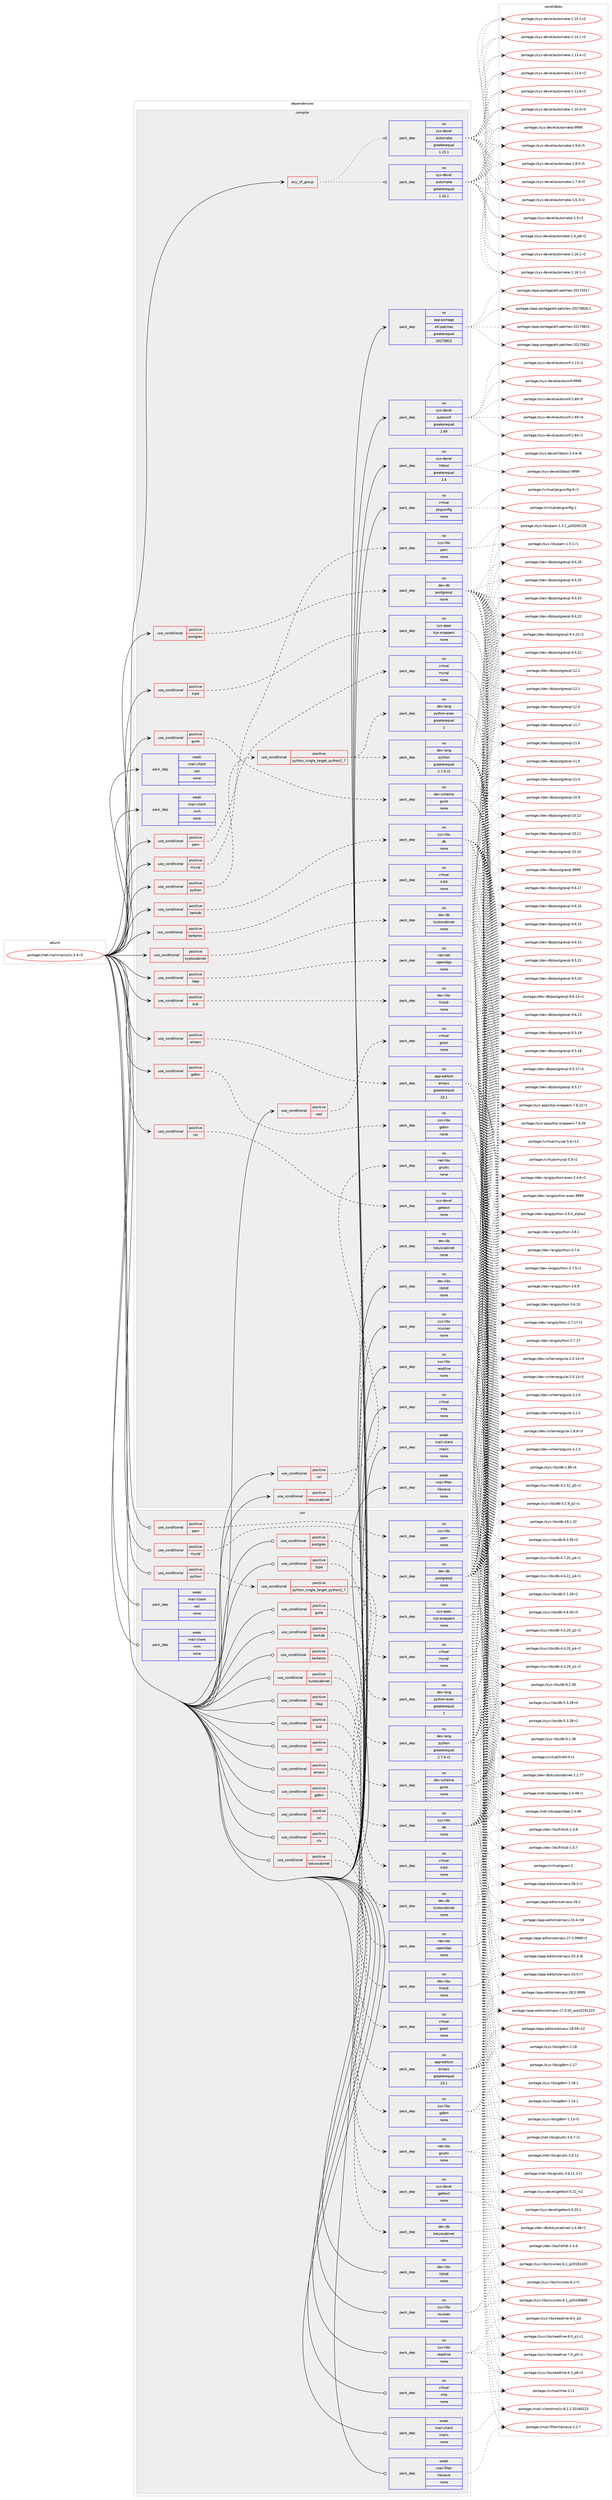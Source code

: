 digraph prolog {

# *************
# Graph options
# *************

newrank=true;
concentrate=true;
compound=true;
graph [rankdir=LR,fontname=Helvetica,fontsize=10,ranksep=1.5];#, ranksep=2.5, nodesep=0.2];
edge  [arrowhead=vee];
node  [fontname=Helvetica,fontsize=10];

# **********
# The ebuild
# **********

subgraph cluster_leftcol {
color=gray;
rank=same;
label=<<i>ebuild</i>>;
id [label="portage://net-mail/mailutils-3.4-r3", color=red, width=4, href="../net-mail/mailutils-3.4-r3.svg"];
}

# ****************
# The dependencies
# ****************

subgraph cluster_midcol {
color=gray;
label=<<i>dependencies</i>>;
subgraph cluster_compile {
fillcolor="#eeeeee";
style=filled;
label=<<i>compile</i>>;
subgraph any1937 {
dependency118507 [label=<<TABLE BORDER="0" CELLBORDER="1" CELLSPACING="0" CELLPADDING="4"><TR><TD CELLPADDING="10">any_of_group</TD></TR></TABLE>>, shape=none, color=red];subgraph pack91882 {
dependency118508 [label=<<TABLE BORDER="0" CELLBORDER="1" CELLSPACING="0" CELLPADDING="4" WIDTH="220"><TR><TD ROWSPAN="6" CELLPADDING="30">pack_dep</TD></TR><TR><TD WIDTH="110">no</TD></TR><TR><TD>sys-devel</TD></TR><TR><TD>automake</TD></TR><TR><TD>greaterequal</TD></TR><TR><TD>1.16.1</TD></TR></TABLE>>, shape=none, color=blue];
}
dependency118507:e -> dependency118508:w [weight=20,style="dotted",arrowhead="oinv"];
subgraph pack91883 {
dependency118509 [label=<<TABLE BORDER="0" CELLBORDER="1" CELLSPACING="0" CELLPADDING="4" WIDTH="220"><TR><TD ROWSPAN="6" CELLPADDING="30">pack_dep</TD></TR><TR><TD WIDTH="110">no</TD></TR><TR><TD>sys-devel</TD></TR><TR><TD>automake</TD></TR><TR><TD>greaterequal</TD></TR><TR><TD>1.15.1</TD></TR></TABLE>>, shape=none, color=blue];
}
dependency118507:e -> dependency118509:w [weight=20,style="dotted",arrowhead="oinv"];
}
id:e -> dependency118507:w [weight=20,style="solid",arrowhead="vee"];
subgraph cond24573 {
dependency118510 [label=<<TABLE BORDER="0" CELLBORDER="1" CELLSPACING="0" CELLPADDING="4"><TR><TD ROWSPAN="3" CELLPADDING="10">use_conditional</TD></TR><TR><TD>positive</TD></TR><TR><TD>berkdb</TD></TR></TABLE>>, shape=none, color=red];
subgraph pack91884 {
dependency118511 [label=<<TABLE BORDER="0" CELLBORDER="1" CELLSPACING="0" CELLPADDING="4" WIDTH="220"><TR><TD ROWSPAN="6" CELLPADDING="30">pack_dep</TD></TR><TR><TD WIDTH="110">no</TD></TR><TR><TD>sys-libs</TD></TR><TR><TD>db</TD></TR><TR><TD>none</TD></TR><TR><TD></TD></TR></TABLE>>, shape=none, color=blue];
}
dependency118510:e -> dependency118511:w [weight=20,style="dashed",arrowhead="vee"];
}
id:e -> dependency118510:w [weight=20,style="solid",arrowhead="vee"];
subgraph cond24574 {
dependency118512 [label=<<TABLE BORDER="0" CELLBORDER="1" CELLSPACING="0" CELLPADDING="4"><TR><TD ROWSPAN="3" CELLPADDING="10">use_conditional</TD></TR><TR><TD>positive</TD></TR><TR><TD>bidi</TD></TR></TABLE>>, shape=none, color=red];
subgraph pack91885 {
dependency118513 [label=<<TABLE BORDER="0" CELLBORDER="1" CELLSPACING="0" CELLPADDING="4" WIDTH="220"><TR><TD ROWSPAN="6" CELLPADDING="30">pack_dep</TD></TR><TR><TD WIDTH="110">no</TD></TR><TR><TD>dev-libs</TD></TR><TR><TD>fribidi</TD></TR><TR><TD>none</TD></TR><TR><TD></TD></TR></TABLE>>, shape=none, color=blue];
}
dependency118512:e -> dependency118513:w [weight=20,style="dashed",arrowhead="vee"];
}
id:e -> dependency118512:w [weight=20,style="solid",arrowhead="vee"];
subgraph cond24575 {
dependency118514 [label=<<TABLE BORDER="0" CELLBORDER="1" CELLSPACING="0" CELLPADDING="4"><TR><TD ROWSPAN="3" CELLPADDING="10">use_conditional</TD></TR><TR><TD>positive</TD></TR><TR><TD>emacs</TD></TR></TABLE>>, shape=none, color=red];
subgraph pack91886 {
dependency118515 [label=<<TABLE BORDER="0" CELLBORDER="1" CELLSPACING="0" CELLPADDING="4" WIDTH="220"><TR><TD ROWSPAN="6" CELLPADDING="30">pack_dep</TD></TR><TR><TD WIDTH="110">no</TD></TR><TR><TD>app-editors</TD></TR><TR><TD>emacs</TD></TR><TR><TD>greaterequal</TD></TR><TR><TD>23.1</TD></TR></TABLE>>, shape=none, color=blue];
}
dependency118514:e -> dependency118515:w [weight=20,style="dashed",arrowhead="vee"];
}
id:e -> dependency118514:w [weight=20,style="solid",arrowhead="vee"];
subgraph cond24576 {
dependency118516 [label=<<TABLE BORDER="0" CELLBORDER="1" CELLSPACING="0" CELLPADDING="4"><TR><TD ROWSPAN="3" CELLPADDING="10">use_conditional</TD></TR><TR><TD>positive</TD></TR><TR><TD>gdbm</TD></TR></TABLE>>, shape=none, color=red];
subgraph pack91887 {
dependency118517 [label=<<TABLE BORDER="0" CELLBORDER="1" CELLSPACING="0" CELLPADDING="4" WIDTH="220"><TR><TD ROWSPAN="6" CELLPADDING="30">pack_dep</TD></TR><TR><TD WIDTH="110">no</TD></TR><TR><TD>sys-libs</TD></TR><TR><TD>gdbm</TD></TR><TR><TD>none</TD></TR><TR><TD></TD></TR></TABLE>>, shape=none, color=blue];
}
dependency118516:e -> dependency118517:w [weight=20,style="dashed",arrowhead="vee"];
}
id:e -> dependency118516:w [weight=20,style="solid",arrowhead="vee"];
subgraph cond24577 {
dependency118518 [label=<<TABLE BORDER="0" CELLBORDER="1" CELLSPACING="0" CELLPADDING="4"><TR><TD ROWSPAN="3" CELLPADDING="10">use_conditional</TD></TR><TR><TD>positive</TD></TR><TR><TD>guile</TD></TR></TABLE>>, shape=none, color=red];
subgraph pack91888 {
dependency118519 [label=<<TABLE BORDER="0" CELLBORDER="1" CELLSPACING="0" CELLPADDING="4" WIDTH="220"><TR><TD ROWSPAN="6" CELLPADDING="30">pack_dep</TD></TR><TR><TD WIDTH="110">no</TD></TR><TR><TD>dev-scheme</TD></TR><TR><TD>guile</TD></TR><TR><TD>none</TD></TR><TR><TD></TD></TR></TABLE>>, shape=none, color=blue];
}
dependency118518:e -> dependency118519:w [weight=20,style="dashed",arrowhead="vee"];
}
id:e -> dependency118518:w [weight=20,style="solid",arrowhead="vee"];
subgraph cond24578 {
dependency118520 [label=<<TABLE BORDER="0" CELLBORDER="1" CELLSPACING="0" CELLPADDING="4"><TR><TD ROWSPAN="3" CELLPADDING="10">use_conditional</TD></TR><TR><TD>positive</TD></TR><TR><TD>kerberos</TD></TR></TABLE>>, shape=none, color=red];
subgraph pack91889 {
dependency118521 [label=<<TABLE BORDER="0" CELLBORDER="1" CELLSPACING="0" CELLPADDING="4" WIDTH="220"><TR><TD ROWSPAN="6" CELLPADDING="30">pack_dep</TD></TR><TR><TD WIDTH="110">no</TD></TR><TR><TD>virtual</TD></TR><TR><TD>krb5</TD></TR><TR><TD>none</TD></TR><TR><TD></TD></TR></TABLE>>, shape=none, color=blue];
}
dependency118520:e -> dependency118521:w [weight=20,style="dashed",arrowhead="vee"];
}
id:e -> dependency118520:w [weight=20,style="solid",arrowhead="vee"];
subgraph cond24579 {
dependency118522 [label=<<TABLE BORDER="0" CELLBORDER="1" CELLSPACING="0" CELLPADDING="4"><TR><TD ROWSPAN="3" CELLPADDING="10">use_conditional</TD></TR><TR><TD>positive</TD></TR><TR><TD>kyotocabinet</TD></TR></TABLE>>, shape=none, color=red];
subgraph pack91890 {
dependency118523 [label=<<TABLE BORDER="0" CELLBORDER="1" CELLSPACING="0" CELLPADDING="4" WIDTH="220"><TR><TD ROWSPAN="6" CELLPADDING="30">pack_dep</TD></TR><TR><TD WIDTH="110">no</TD></TR><TR><TD>dev-db</TD></TR><TR><TD>kyotocabinet</TD></TR><TR><TD>none</TD></TR><TR><TD></TD></TR></TABLE>>, shape=none, color=blue];
}
dependency118522:e -> dependency118523:w [weight=20,style="dashed",arrowhead="vee"];
}
id:e -> dependency118522:w [weight=20,style="solid",arrowhead="vee"];
subgraph cond24580 {
dependency118524 [label=<<TABLE BORDER="0" CELLBORDER="1" CELLSPACING="0" CELLPADDING="4"><TR><TD ROWSPAN="3" CELLPADDING="10">use_conditional</TD></TR><TR><TD>positive</TD></TR><TR><TD>ldap</TD></TR></TABLE>>, shape=none, color=red];
subgraph pack91891 {
dependency118525 [label=<<TABLE BORDER="0" CELLBORDER="1" CELLSPACING="0" CELLPADDING="4" WIDTH="220"><TR><TD ROWSPAN="6" CELLPADDING="30">pack_dep</TD></TR><TR><TD WIDTH="110">no</TD></TR><TR><TD>net-nds</TD></TR><TR><TD>openldap</TD></TR><TR><TD>none</TD></TR><TR><TD></TD></TR></TABLE>>, shape=none, color=blue];
}
dependency118524:e -> dependency118525:w [weight=20,style="dashed",arrowhead="vee"];
}
id:e -> dependency118524:w [weight=20,style="solid",arrowhead="vee"];
subgraph cond24581 {
dependency118526 [label=<<TABLE BORDER="0" CELLBORDER="1" CELLSPACING="0" CELLPADDING="4"><TR><TD ROWSPAN="3" CELLPADDING="10">use_conditional</TD></TR><TR><TD>positive</TD></TR><TR><TD>mysql</TD></TR></TABLE>>, shape=none, color=red];
subgraph pack91892 {
dependency118527 [label=<<TABLE BORDER="0" CELLBORDER="1" CELLSPACING="0" CELLPADDING="4" WIDTH="220"><TR><TD ROWSPAN="6" CELLPADDING="30">pack_dep</TD></TR><TR><TD WIDTH="110">no</TD></TR><TR><TD>virtual</TD></TR><TR><TD>mysql</TD></TR><TR><TD>none</TD></TR><TR><TD></TD></TR></TABLE>>, shape=none, color=blue];
}
dependency118526:e -> dependency118527:w [weight=20,style="dashed",arrowhead="vee"];
}
id:e -> dependency118526:w [weight=20,style="solid",arrowhead="vee"];
subgraph cond24582 {
dependency118528 [label=<<TABLE BORDER="0" CELLBORDER="1" CELLSPACING="0" CELLPADDING="4"><TR><TD ROWSPAN="3" CELLPADDING="10">use_conditional</TD></TR><TR><TD>positive</TD></TR><TR><TD>nls</TD></TR></TABLE>>, shape=none, color=red];
subgraph pack91893 {
dependency118529 [label=<<TABLE BORDER="0" CELLBORDER="1" CELLSPACING="0" CELLPADDING="4" WIDTH="220"><TR><TD ROWSPAN="6" CELLPADDING="30">pack_dep</TD></TR><TR><TD WIDTH="110">no</TD></TR><TR><TD>sys-devel</TD></TR><TR><TD>gettext</TD></TR><TR><TD>none</TD></TR><TR><TD></TD></TR></TABLE>>, shape=none, color=blue];
}
dependency118528:e -> dependency118529:w [weight=20,style="dashed",arrowhead="vee"];
}
id:e -> dependency118528:w [weight=20,style="solid",arrowhead="vee"];
subgraph cond24583 {
dependency118530 [label=<<TABLE BORDER="0" CELLBORDER="1" CELLSPACING="0" CELLPADDING="4"><TR><TD ROWSPAN="3" CELLPADDING="10">use_conditional</TD></TR><TR><TD>positive</TD></TR><TR><TD>pam</TD></TR></TABLE>>, shape=none, color=red];
subgraph pack91894 {
dependency118531 [label=<<TABLE BORDER="0" CELLBORDER="1" CELLSPACING="0" CELLPADDING="4" WIDTH="220"><TR><TD ROWSPAN="6" CELLPADDING="30">pack_dep</TD></TR><TR><TD WIDTH="110">no</TD></TR><TR><TD>sys-libs</TD></TR><TR><TD>pam</TD></TR><TR><TD>none</TD></TR><TR><TD></TD></TR></TABLE>>, shape=none, color=blue];
}
dependency118530:e -> dependency118531:w [weight=20,style="dashed",arrowhead="vee"];
}
id:e -> dependency118530:w [weight=20,style="solid",arrowhead="vee"];
subgraph cond24584 {
dependency118532 [label=<<TABLE BORDER="0" CELLBORDER="1" CELLSPACING="0" CELLPADDING="4"><TR><TD ROWSPAN="3" CELLPADDING="10">use_conditional</TD></TR><TR><TD>positive</TD></TR><TR><TD>postgres</TD></TR></TABLE>>, shape=none, color=red];
subgraph pack91895 {
dependency118533 [label=<<TABLE BORDER="0" CELLBORDER="1" CELLSPACING="0" CELLPADDING="4" WIDTH="220"><TR><TD ROWSPAN="6" CELLPADDING="30">pack_dep</TD></TR><TR><TD WIDTH="110">no</TD></TR><TR><TD>dev-db</TD></TR><TR><TD>postgresql</TD></TR><TR><TD>none</TD></TR><TR><TD></TD></TR></TABLE>>, shape=none, color=blue];
}
dependency118532:e -> dependency118533:w [weight=20,style="dashed",arrowhead="vee"];
}
id:e -> dependency118532:w [weight=20,style="solid",arrowhead="vee"];
subgraph cond24585 {
dependency118534 [label=<<TABLE BORDER="0" CELLBORDER="1" CELLSPACING="0" CELLPADDING="4"><TR><TD ROWSPAN="3" CELLPADDING="10">use_conditional</TD></TR><TR><TD>positive</TD></TR><TR><TD>python</TD></TR></TABLE>>, shape=none, color=red];
subgraph cond24586 {
dependency118535 [label=<<TABLE BORDER="0" CELLBORDER="1" CELLSPACING="0" CELLPADDING="4"><TR><TD ROWSPAN="3" CELLPADDING="10">use_conditional</TD></TR><TR><TD>positive</TD></TR><TR><TD>python_single_target_python2_7</TD></TR></TABLE>>, shape=none, color=red];
subgraph pack91896 {
dependency118536 [label=<<TABLE BORDER="0" CELLBORDER="1" CELLSPACING="0" CELLPADDING="4" WIDTH="220"><TR><TD ROWSPAN="6" CELLPADDING="30">pack_dep</TD></TR><TR><TD WIDTH="110">no</TD></TR><TR><TD>dev-lang</TD></TR><TR><TD>python</TD></TR><TR><TD>greaterequal</TD></TR><TR><TD>2.7.5-r2</TD></TR></TABLE>>, shape=none, color=blue];
}
dependency118535:e -> dependency118536:w [weight=20,style="dashed",arrowhead="vee"];
subgraph pack91897 {
dependency118537 [label=<<TABLE BORDER="0" CELLBORDER="1" CELLSPACING="0" CELLPADDING="4" WIDTH="220"><TR><TD ROWSPAN="6" CELLPADDING="30">pack_dep</TD></TR><TR><TD WIDTH="110">no</TD></TR><TR><TD>dev-lang</TD></TR><TR><TD>python-exec</TD></TR><TR><TD>greaterequal</TD></TR><TR><TD>2</TD></TR></TABLE>>, shape=none, color=blue];
}
dependency118535:e -> dependency118537:w [weight=20,style="dashed",arrowhead="vee"];
}
dependency118534:e -> dependency118535:w [weight=20,style="dashed",arrowhead="vee"];
}
id:e -> dependency118534:w [weight=20,style="solid",arrowhead="vee"];
subgraph cond24587 {
dependency118538 [label=<<TABLE BORDER="0" CELLBORDER="1" CELLSPACING="0" CELLPADDING="4"><TR><TD ROWSPAN="3" CELLPADDING="10">use_conditional</TD></TR><TR><TD>positive</TD></TR><TR><TD>sasl</TD></TR></TABLE>>, shape=none, color=red];
subgraph pack91898 {
dependency118539 [label=<<TABLE BORDER="0" CELLBORDER="1" CELLSPACING="0" CELLPADDING="4" WIDTH="220"><TR><TD ROWSPAN="6" CELLPADDING="30">pack_dep</TD></TR><TR><TD WIDTH="110">no</TD></TR><TR><TD>virtual</TD></TR><TR><TD>gsasl</TD></TR><TR><TD>none</TD></TR><TR><TD></TD></TR></TABLE>>, shape=none, color=blue];
}
dependency118538:e -> dependency118539:w [weight=20,style="dashed",arrowhead="vee"];
}
id:e -> dependency118538:w [weight=20,style="solid",arrowhead="vee"];
subgraph cond24588 {
dependency118540 [label=<<TABLE BORDER="0" CELLBORDER="1" CELLSPACING="0" CELLPADDING="4"><TR><TD ROWSPAN="3" CELLPADDING="10">use_conditional</TD></TR><TR><TD>positive</TD></TR><TR><TD>ssl</TD></TR></TABLE>>, shape=none, color=red];
subgraph pack91899 {
dependency118541 [label=<<TABLE BORDER="0" CELLBORDER="1" CELLSPACING="0" CELLPADDING="4" WIDTH="220"><TR><TD ROWSPAN="6" CELLPADDING="30">pack_dep</TD></TR><TR><TD WIDTH="110">no</TD></TR><TR><TD>net-libs</TD></TR><TR><TD>gnutls</TD></TR><TR><TD>none</TD></TR><TR><TD></TD></TR></TABLE>>, shape=none, color=blue];
}
dependency118540:e -> dependency118541:w [weight=20,style="dashed",arrowhead="vee"];
}
id:e -> dependency118540:w [weight=20,style="solid",arrowhead="vee"];
subgraph cond24589 {
dependency118542 [label=<<TABLE BORDER="0" CELLBORDER="1" CELLSPACING="0" CELLPADDING="4"><TR><TD ROWSPAN="3" CELLPADDING="10">use_conditional</TD></TR><TR><TD>positive</TD></TR><TR><TD>tcpd</TD></TR></TABLE>>, shape=none, color=red];
subgraph pack91900 {
dependency118543 [label=<<TABLE BORDER="0" CELLBORDER="1" CELLSPACING="0" CELLPADDING="4" WIDTH="220"><TR><TD ROWSPAN="6" CELLPADDING="30">pack_dep</TD></TR><TR><TD WIDTH="110">no</TD></TR><TR><TD>sys-apps</TD></TR><TR><TD>tcp-wrappers</TD></TR><TR><TD>none</TD></TR><TR><TD></TD></TR></TABLE>>, shape=none, color=blue];
}
dependency118542:e -> dependency118543:w [weight=20,style="dashed",arrowhead="vee"];
}
id:e -> dependency118542:w [weight=20,style="solid",arrowhead="vee"];
subgraph cond24590 {
dependency118544 [label=<<TABLE BORDER="0" CELLBORDER="1" CELLSPACING="0" CELLPADDING="4"><TR><TD ROWSPAN="3" CELLPADDING="10">use_conditional</TD></TR><TR><TD>positive</TD></TR><TR><TD>tokyocabinet</TD></TR></TABLE>>, shape=none, color=red];
subgraph pack91901 {
dependency118545 [label=<<TABLE BORDER="0" CELLBORDER="1" CELLSPACING="0" CELLPADDING="4" WIDTH="220"><TR><TD ROWSPAN="6" CELLPADDING="30">pack_dep</TD></TR><TR><TD WIDTH="110">no</TD></TR><TR><TD>dev-db</TD></TR><TR><TD>tokyocabinet</TD></TR><TR><TD>none</TD></TR><TR><TD></TD></TR></TABLE>>, shape=none, color=blue];
}
dependency118544:e -> dependency118545:w [weight=20,style="dashed",arrowhead="vee"];
}
id:e -> dependency118544:w [weight=20,style="solid",arrowhead="vee"];
subgraph pack91902 {
dependency118546 [label=<<TABLE BORDER="0" CELLBORDER="1" CELLSPACING="0" CELLPADDING="4" WIDTH="220"><TR><TD ROWSPAN="6" CELLPADDING="30">pack_dep</TD></TR><TR><TD WIDTH="110">no</TD></TR><TR><TD>app-portage</TD></TR><TR><TD>elt-patches</TD></TR><TR><TD>greaterequal</TD></TR><TR><TD>20170815</TD></TR></TABLE>>, shape=none, color=blue];
}
id:e -> dependency118546:w [weight=20,style="solid",arrowhead="vee"];
subgraph pack91903 {
dependency118547 [label=<<TABLE BORDER="0" CELLBORDER="1" CELLSPACING="0" CELLPADDING="4" WIDTH="220"><TR><TD ROWSPAN="6" CELLPADDING="30">pack_dep</TD></TR><TR><TD WIDTH="110">no</TD></TR><TR><TD>dev-libs</TD></TR><TR><TD>libltdl</TD></TR><TR><TD>none</TD></TR><TR><TD></TD></TR></TABLE>>, shape=none, color=blue];
}
id:e -> dependency118547:w [weight=20,style="solid",arrowhead="vee"];
subgraph pack91904 {
dependency118548 [label=<<TABLE BORDER="0" CELLBORDER="1" CELLSPACING="0" CELLPADDING="4" WIDTH="220"><TR><TD ROWSPAN="6" CELLPADDING="30">pack_dep</TD></TR><TR><TD WIDTH="110">no</TD></TR><TR><TD>sys-devel</TD></TR><TR><TD>autoconf</TD></TR><TR><TD>greaterequal</TD></TR><TR><TD>2.69</TD></TR></TABLE>>, shape=none, color=blue];
}
id:e -> dependency118548:w [weight=20,style="solid",arrowhead="vee"];
subgraph pack91905 {
dependency118549 [label=<<TABLE BORDER="0" CELLBORDER="1" CELLSPACING="0" CELLPADDING="4" WIDTH="220"><TR><TD ROWSPAN="6" CELLPADDING="30">pack_dep</TD></TR><TR><TD WIDTH="110">no</TD></TR><TR><TD>sys-devel</TD></TR><TR><TD>libtool</TD></TR><TR><TD>greaterequal</TD></TR><TR><TD>2.4</TD></TR></TABLE>>, shape=none, color=blue];
}
id:e -> dependency118549:w [weight=20,style="solid",arrowhead="vee"];
subgraph pack91906 {
dependency118550 [label=<<TABLE BORDER="0" CELLBORDER="1" CELLSPACING="0" CELLPADDING="4" WIDTH="220"><TR><TD ROWSPAN="6" CELLPADDING="30">pack_dep</TD></TR><TR><TD WIDTH="110">no</TD></TR><TR><TD>sys-libs</TD></TR><TR><TD>ncurses</TD></TR><TR><TD>none</TD></TR><TR><TD></TD></TR></TABLE>>, shape=none, color=blue];
}
id:e -> dependency118550:w [weight=20,style="solid",arrowhead="vee"];
subgraph pack91907 {
dependency118551 [label=<<TABLE BORDER="0" CELLBORDER="1" CELLSPACING="0" CELLPADDING="4" WIDTH="220"><TR><TD ROWSPAN="6" CELLPADDING="30">pack_dep</TD></TR><TR><TD WIDTH="110">no</TD></TR><TR><TD>sys-libs</TD></TR><TR><TD>readline</TD></TR><TR><TD>none</TD></TR><TR><TD></TD></TR></TABLE>>, shape=none, color=blue];
}
id:e -> dependency118551:w [weight=20,style="solid",arrowhead="vee"];
subgraph pack91908 {
dependency118552 [label=<<TABLE BORDER="0" CELLBORDER="1" CELLSPACING="0" CELLPADDING="4" WIDTH="220"><TR><TD ROWSPAN="6" CELLPADDING="30">pack_dep</TD></TR><TR><TD WIDTH="110">no</TD></TR><TR><TD>virtual</TD></TR><TR><TD>mta</TD></TR><TR><TD>none</TD></TR><TR><TD></TD></TR></TABLE>>, shape=none, color=blue];
}
id:e -> dependency118552:w [weight=20,style="solid",arrowhead="vee"];
subgraph pack91909 {
dependency118553 [label=<<TABLE BORDER="0" CELLBORDER="1" CELLSPACING="0" CELLPADDING="4" WIDTH="220"><TR><TD ROWSPAN="6" CELLPADDING="30">pack_dep</TD></TR><TR><TD WIDTH="110">no</TD></TR><TR><TD>virtual</TD></TR><TR><TD>pkgconfig</TD></TR><TR><TD>none</TD></TR><TR><TD></TD></TR></TABLE>>, shape=none, color=blue];
}
id:e -> dependency118553:w [weight=20,style="solid",arrowhead="vee"];
subgraph pack91910 {
dependency118554 [label=<<TABLE BORDER="0" CELLBORDER="1" CELLSPACING="0" CELLPADDING="4" WIDTH="220"><TR><TD ROWSPAN="6" CELLPADDING="30">pack_dep</TD></TR><TR><TD WIDTH="110">weak</TD></TR><TR><TD>mail-client</TD></TR><TR><TD>mailx</TD></TR><TR><TD>none</TD></TR><TR><TD></TD></TR></TABLE>>, shape=none, color=blue];
}
id:e -> dependency118554:w [weight=20,style="solid",arrowhead="vee"];
subgraph pack91911 {
dependency118555 [label=<<TABLE BORDER="0" CELLBORDER="1" CELLSPACING="0" CELLPADDING="4" WIDTH="220"><TR><TD ROWSPAN="6" CELLPADDING="30">pack_dep</TD></TR><TR><TD WIDTH="110">weak</TD></TR><TR><TD>mail-client</TD></TR><TR><TD>nail</TD></TR><TR><TD>none</TD></TR><TR><TD></TD></TR></TABLE>>, shape=none, color=blue];
}
id:e -> dependency118555:w [weight=20,style="solid",arrowhead="vee"];
subgraph pack91912 {
dependency118556 [label=<<TABLE BORDER="0" CELLBORDER="1" CELLSPACING="0" CELLPADDING="4" WIDTH="220"><TR><TD ROWSPAN="6" CELLPADDING="30">pack_dep</TD></TR><TR><TD WIDTH="110">weak</TD></TR><TR><TD>mail-client</TD></TR><TR><TD>nmh</TD></TR><TR><TD>none</TD></TR><TR><TD></TD></TR></TABLE>>, shape=none, color=blue];
}
id:e -> dependency118556:w [weight=20,style="solid",arrowhead="vee"];
subgraph pack91913 {
dependency118557 [label=<<TABLE BORDER="0" CELLBORDER="1" CELLSPACING="0" CELLPADDING="4" WIDTH="220"><TR><TD ROWSPAN="6" CELLPADDING="30">pack_dep</TD></TR><TR><TD WIDTH="110">weak</TD></TR><TR><TD>mail-filter</TD></TR><TR><TD>libsieve</TD></TR><TR><TD>none</TD></TR><TR><TD></TD></TR></TABLE>>, shape=none, color=blue];
}
id:e -> dependency118557:w [weight=20,style="solid",arrowhead="vee"];
}
subgraph cluster_compileandrun {
fillcolor="#eeeeee";
style=filled;
label=<<i>compile and run</i>>;
}
subgraph cluster_run {
fillcolor="#eeeeee";
style=filled;
label=<<i>run</i>>;
subgraph cond24591 {
dependency118558 [label=<<TABLE BORDER="0" CELLBORDER="1" CELLSPACING="0" CELLPADDING="4"><TR><TD ROWSPAN="3" CELLPADDING="10">use_conditional</TD></TR><TR><TD>positive</TD></TR><TR><TD>berkdb</TD></TR></TABLE>>, shape=none, color=red];
subgraph pack91914 {
dependency118559 [label=<<TABLE BORDER="0" CELLBORDER="1" CELLSPACING="0" CELLPADDING="4" WIDTH="220"><TR><TD ROWSPAN="6" CELLPADDING="30">pack_dep</TD></TR><TR><TD WIDTH="110">no</TD></TR><TR><TD>sys-libs</TD></TR><TR><TD>db</TD></TR><TR><TD>none</TD></TR><TR><TD></TD></TR></TABLE>>, shape=none, color=blue];
}
dependency118558:e -> dependency118559:w [weight=20,style="dashed",arrowhead="vee"];
}
id:e -> dependency118558:w [weight=20,style="solid",arrowhead="odot"];
subgraph cond24592 {
dependency118560 [label=<<TABLE BORDER="0" CELLBORDER="1" CELLSPACING="0" CELLPADDING="4"><TR><TD ROWSPAN="3" CELLPADDING="10">use_conditional</TD></TR><TR><TD>positive</TD></TR><TR><TD>bidi</TD></TR></TABLE>>, shape=none, color=red];
subgraph pack91915 {
dependency118561 [label=<<TABLE BORDER="0" CELLBORDER="1" CELLSPACING="0" CELLPADDING="4" WIDTH="220"><TR><TD ROWSPAN="6" CELLPADDING="30">pack_dep</TD></TR><TR><TD WIDTH="110">no</TD></TR><TR><TD>dev-libs</TD></TR><TR><TD>fribidi</TD></TR><TR><TD>none</TD></TR><TR><TD></TD></TR></TABLE>>, shape=none, color=blue];
}
dependency118560:e -> dependency118561:w [weight=20,style="dashed",arrowhead="vee"];
}
id:e -> dependency118560:w [weight=20,style="solid",arrowhead="odot"];
subgraph cond24593 {
dependency118562 [label=<<TABLE BORDER="0" CELLBORDER="1" CELLSPACING="0" CELLPADDING="4"><TR><TD ROWSPAN="3" CELLPADDING="10">use_conditional</TD></TR><TR><TD>positive</TD></TR><TR><TD>emacs</TD></TR></TABLE>>, shape=none, color=red];
subgraph pack91916 {
dependency118563 [label=<<TABLE BORDER="0" CELLBORDER="1" CELLSPACING="0" CELLPADDING="4" WIDTH="220"><TR><TD ROWSPAN="6" CELLPADDING="30">pack_dep</TD></TR><TR><TD WIDTH="110">no</TD></TR><TR><TD>app-editors</TD></TR><TR><TD>emacs</TD></TR><TR><TD>greaterequal</TD></TR><TR><TD>23.1</TD></TR></TABLE>>, shape=none, color=blue];
}
dependency118562:e -> dependency118563:w [weight=20,style="dashed",arrowhead="vee"];
}
id:e -> dependency118562:w [weight=20,style="solid",arrowhead="odot"];
subgraph cond24594 {
dependency118564 [label=<<TABLE BORDER="0" CELLBORDER="1" CELLSPACING="0" CELLPADDING="4"><TR><TD ROWSPAN="3" CELLPADDING="10">use_conditional</TD></TR><TR><TD>positive</TD></TR><TR><TD>gdbm</TD></TR></TABLE>>, shape=none, color=red];
subgraph pack91917 {
dependency118565 [label=<<TABLE BORDER="0" CELLBORDER="1" CELLSPACING="0" CELLPADDING="4" WIDTH="220"><TR><TD ROWSPAN="6" CELLPADDING="30">pack_dep</TD></TR><TR><TD WIDTH="110">no</TD></TR><TR><TD>sys-libs</TD></TR><TR><TD>gdbm</TD></TR><TR><TD>none</TD></TR><TR><TD></TD></TR></TABLE>>, shape=none, color=blue];
}
dependency118564:e -> dependency118565:w [weight=20,style="dashed",arrowhead="vee"];
}
id:e -> dependency118564:w [weight=20,style="solid",arrowhead="odot"];
subgraph cond24595 {
dependency118566 [label=<<TABLE BORDER="0" CELLBORDER="1" CELLSPACING="0" CELLPADDING="4"><TR><TD ROWSPAN="3" CELLPADDING="10">use_conditional</TD></TR><TR><TD>positive</TD></TR><TR><TD>guile</TD></TR></TABLE>>, shape=none, color=red];
subgraph pack91918 {
dependency118567 [label=<<TABLE BORDER="0" CELLBORDER="1" CELLSPACING="0" CELLPADDING="4" WIDTH="220"><TR><TD ROWSPAN="6" CELLPADDING="30">pack_dep</TD></TR><TR><TD WIDTH="110">no</TD></TR><TR><TD>dev-scheme</TD></TR><TR><TD>guile</TD></TR><TR><TD>none</TD></TR><TR><TD></TD></TR></TABLE>>, shape=none, color=blue];
}
dependency118566:e -> dependency118567:w [weight=20,style="dashed",arrowhead="vee"];
}
id:e -> dependency118566:w [weight=20,style="solid",arrowhead="odot"];
subgraph cond24596 {
dependency118568 [label=<<TABLE BORDER="0" CELLBORDER="1" CELLSPACING="0" CELLPADDING="4"><TR><TD ROWSPAN="3" CELLPADDING="10">use_conditional</TD></TR><TR><TD>positive</TD></TR><TR><TD>kerberos</TD></TR></TABLE>>, shape=none, color=red];
subgraph pack91919 {
dependency118569 [label=<<TABLE BORDER="0" CELLBORDER="1" CELLSPACING="0" CELLPADDING="4" WIDTH="220"><TR><TD ROWSPAN="6" CELLPADDING="30">pack_dep</TD></TR><TR><TD WIDTH="110">no</TD></TR><TR><TD>virtual</TD></TR><TR><TD>krb5</TD></TR><TR><TD>none</TD></TR><TR><TD></TD></TR></TABLE>>, shape=none, color=blue];
}
dependency118568:e -> dependency118569:w [weight=20,style="dashed",arrowhead="vee"];
}
id:e -> dependency118568:w [weight=20,style="solid",arrowhead="odot"];
subgraph cond24597 {
dependency118570 [label=<<TABLE BORDER="0" CELLBORDER="1" CELLSPACING="0" CELLPADDING="4"><TR><TD ROWSPAN="3" CELLPADDING="10">use_conditional</TD></TR><TR><TD>positive</TD></TR><TR><TD>kyotocabinet</TD></TR></TABLE>>, shape=none, color=red];
subgraph pack91920 {
dependency118571 [label=<<TABLE BORDER="0" CELLBORDER="1" CELLSPACING="0" CELLPADDING="4" WIDTH="220"><TR><TD ROWSPAN="6" CELLPADDING="30">pack_dep</TD></TR><TR><TD WIDTH="110">no</TD></TR><TR><TD>dev-db</TD></TR><TR><TD>kyotocabinet</TD></TR><TR><TD>none</TD></TR><TR><TD></TD></TR></TABLE>>, shape=none, color=blue];
}
dependency118570:e -> dependency118571:w [weight=20,style="dashed",arrowhead="vee"];
}
id:e -> dependency118570:w [weight=20,style="solid",arrowhead="odot"];
subgraph cond24598 {
dependency118572 [label=<<TABLE BORDER="0" CELLBORDER="1" CELLSPACING="0" CELLPADDING="4"><TR><TD ROWSPAN="3" CELLPADDING="10">use_conditional</TD></TR><TR><TD>positive</TD></TR><TR><TD>ldap</TD></TR></TABLE>>, shape=none, color=red];
subgraph pack91921 {
dependency118573 [label=<<TABLE BORDER="0" CELLBORDER="1" CELLSPACING="0" CELLPADDING="4" WIDTH="220"><TR><TD ROWSPAN="6" CELLPADDING="30">pack_dep</TD></TR><TR><TD WIDTH="110">no</TD></TR><TR><TD>net-nds</TD></TR><TR><TD>openldap</TD></TR><TR><TD>none</TD></TR><TR><TD></TD></TR></TABLE>>, shape=none, color=blue];
}
dependency118572:e -> dependency118573:w [weight=20,style="dashed",arrowhead="vee"];
}
id:e -> dependency118572:w [weight=20,style="solid",arrowhead="odot"];
subgraph cond24599 {
dependency118574 [label=<<TABLE BORDER="0" CELLBORDER="1" CELLSPACING="0" CELLPADDING="4"><TR><TD ROWSPAN="3" CELLPADDING="10">use_conditional</TD></TR><TR><TD>positive</TD></TR><TR><TD>mysql</TD></TR></TABLE>>, shape=none, color=red];
subgraph pack91922 {
dependency118575 [label=<<TABLE BORDER="0" CELLBORDER="1" CELLSPACING="0" CELLPADDING="4" WIDTH="220"><TR><TD ROWSPAN="6" CELLPADDING="30">pack_dep</TD></TR><TR><TD WIDTH="110">no</TD></TR><TR><TD>virtual</TD></TR><TR><TD>mysql</TD></TR><TR><TD>none</TD></TR><TR><TD></TD></TR></TABLE>>, shape=none, color=blue];
}
dependency118574:e -> dependency118575:w [weight=20,style="dashed",arrowhead="vee"];
}
id:e -> dependency118574:w [weight=20,style="solid",arrowhead="odot"];
subgraph cond24600 {
dependency118576 [label=<<TABLE BORDER="0" CELLBORDER="1" CELLSPACING="0" CELLPADDING="4"><TR><TD ROWSPAN="3" CELLPADDING="10">use_conditional</TD></TR><TR><TD>positive</TD></TR><TR><TD>nls</TD></TR></TABLE>>, shape=none, color=red];
subgraph pack91923 {
dependency118577 [label=<<TABLE BORDER="0" CELLBORDER="1" CELLSPACING="0" CELLPADDING="4" WIDTH="220"><TR><TD ROWSPAN="6" CELLPADDING="30">pack_dep</TD></TR><TR><TD WIDTH="110">no</TD></TR><TR><TD>sys-devel</TD></TR><TR><TD>gettext</TD></TR><TR><TD>none</TD></TR><TR><TD></TD></TR></TABLE>>, shape=none, color=blue];
}
dependency118576:e -> dependency118577:w [weight=20,style="dashed",arrowhead="vee"];
}
id:e -> dependency118576:w [weight=20,style="solid",arrowhead="odot"];
subgraph cond24601 {
dependency118578 [label=<<TABLE BORDER="0" CELLBORDER="1" CELLSPACING="0" CELLPADDING="4"><TR><TD ROWSPAN="3" CELLPADDING="10">use_conditional</TD></TR><TR><TD>positive</TD></TR><TR><TD>pam</TD></TR></TABLE>>, shape=none, color=red];
subgraph pack91924 {
dependency118579 [label=<<TABLE BORDER="0" CELLBORDER="1" CELLSPACING="0" CELLPADDING="4" WIDTH="220"><TR><TD ROWSPAN="6" CELLPADDING="30">pack_dep</TD></TR><TR><TD WIDTH="110">no</TD></TR><TR><TD>sys-libs</TD></TR><TR><TD>pam</TD></TR><TR><TD>none</TD></TR><TR><TD></TD></TR></TABLE>>, shape=none, color=blue];
}
dependency118578:e -> dependency118579:w [weight=20,style="dashed",arrowhead="vee"];
}
id:e -> dependency118578:w [weight=20,style="solid",arrowhead="odot"];
subgraph cond24602 {
dependency118580 [label=<<TABLE BORDER="0" CELLBORDER="1" CELLSPACING="0" CELLPADDING="4"><TR><TD ROWSPAN="3" CELLPADDING="10">use_conditional</TD></TR><TR><TD>positive</TD></TR><TR><TD>postgres</TD></TR></TABLE>>, shape=none, color=red];
subgraph pack91925 {
dependency118581 [label=<<TABLE BORDER="0" CELLBORDER="1" CELLSPACING="0" CELLPADDING="4" WIDTH="220"><TR><TD ROWSPAN="6" CELLPADDING="30">pack_dep</TD></TR><TR><TD WIDTH="110">no</TD></TR><TR><TD>dev-db</TD></TR><TR><TD>postgresql</TD></TR><TR><TD>none</TD></TR><TR><TD></TD></TR></TABLE>>, shape=none, color=blue];
}
dependency118580:e -> dependency118581:w [weight=20,style="dashed",arrowhead="vee"];
}
id:e -> dependency118580:w [weight=20,style="solid",arrowhead="odot"];
subgraph cond24603 {
dependency118582 [label=<<TABLE BORDER="0" CELLBORDER="1" CELLSPACING="0" CELLPADDING="4"><TR><TD ROWSPAN="3" CELLPADDING="10">use_conditional</TD></TR><TR><TD>positive</TD></TR><TR><TD>python</TD></TR></TABLE>>, shape=none, color=red];
subgraph cond24604 {
dependency118583 [label=<<TABLE BORDER="0" CELLBORDER="1" CELLSPACING="0" CELLPADDING="4"><TR><TD ROWSPAN="3" CELLPADDING="10">use_conditional</TD></TR><TR><TD>positive</TD></TR><TR><TD>python_single_target_python2_7</TD></TR></TABLE>>, shape=none, color=red];
subgraph pack91926 {
dependency118584 [label=<<TABLE BORDER="0" CELLBORDER="1" CELLSPACING="0" CELLPADDING="4" WIDTH="220"><TR><TD ROWSPAN="6" CELLPADDING="30">pack_dep</TD></TR><TR><TD WIDTH="110">no</TD></TR><TR><TD>dev-lang</TD></TR><TR><TD>python</TD></TR><TR><TD>greaterequal</TD></TR><TR><TD>2.7.5-r2</TD></TR></TABLE>>, shape=none, color=blue];
}
dependency118583:e -> dependency118584:w [weight=20,style="dashed",arrowhead="vee"];
subgraph pack91927 {
dependency118585 [label=<<TABLE BORDER="0" CELLBORDER="1" CELLSPACING="0" CELLPADDING="4" WIDTH="220"><TR><TD ROWSPAN="6" CELLPADDING="30">pack_dep</TD></TR><TR><TD WIDTH="110">no</TD></TR><TR><TD>dev-lang</TD></TR><TR><TD>python-exec</TD></TR><TR><TD>greaterequal</TD></TR><TR><TD>2</TD></TR></TABLE>>, shape=none, color=blue];
}
dependency118583:e -> dependency118585:w [weight=20,style="dashed",arrowhead="vee"];
}
dependency118582:e -> dependency118583:w [weight=20,style="dashed",arrowhead="vee"];
}
id:e -> dependency118582:w [weight=20,style="solid",arrowhead="odot"];
subgraph cond24605 {
dependency118586 [label=<<TABLE BORDER="0" CELLBORDER="1" CELLSPACING="0" CELLPADDING="4"><TR><TD ROWSPAN="3" CELLPADDING="10">use_conditional</TD></TR><TR><TD>positive</TD></TR><TR><TD>sasl</TD></TR></TABLE>>, shape=none, color=red];
subgraph pack91928 {
dependency118587 [label=<<TABLE BORDER="0" CELLBORDER="1" CELLSPACING="0" CELLPADDING="4" WIDTH="220"><TR><TD ROWSPAN="6" CELLPADDING="30">pack_dep</TD></TR><TR><TD WIDTH="110">no</TD></TR><TR><TD>virtual</TD></TR><TR><TD>gsasl</TD></TR><TR><TD>none</TD></TR><TR><TD></TD></TR></TABLE>>, shape=none, color=blue];
}
dependency118586:e -> dependency118587:w [weight=20,style="dashed",arrowhead="vee"];
}
id:e -> dependency118586:w [weight=20,style="solid",arrowhead="odot"];
subgraph cond24606 {
dependency118588 [label=<<TABLE BORDER="0" CELLBORDER="1" CELLSPACING="0" CELLPADDING="4"><TR><TD ROWSPAN="3" CELLPADDING="10">use_conditional</TD></TR><TR><TD>positive</TD></TR><TR><TD>ssl</TD></TR></TABLE>>, shape=none, color=red];
subgraph pack91929 {
dependency118589 [label=<<TABLE BORDER="0" CELLBORDER="1" CELLSPACING="0" CELLPADDING="4" WIDTH="220"><TR><TD ROWSPAN="6" CELLPADDING="30">pack_dep</TD></TR><TR><TD WIDTH="110">no</TD></TR><TR><TD>net-libs</TD></TR><TR><TD>gnutls</TD></TR><TR><TD>none</TD></TR><TR><TD></TD></TR></TABLE>>, shape=none, color=blue];
}
dependency118588:e -> dependency118589:w [weight=20,style="dashed",arrowhead="vee"];
}
id:e -> dependency118588:w [weight=20,style="solid",arrowhead="odot"];
subgraph cond24607 {
dependency118590 [label=<<TABLE BORDER="0" CELLBORDER="1" CELLSPACING="0" CELLPADDING="4"><TR><TD ROWSPAN="3" CELLPADDING="10">use_conditional</TD></TR><TR><TD>positive</TD></TR><TR><TD>tcpd</TD></TR></TABLE>>, shape=none, color=red];
subgraph pack91930 {
dependency118591 [label=<<TABLE BORDER="0" CELLBORDER="1" CELLSPACING="0" CELLPADDING="4" WIDTH="220"><TR><TD ROWSPAN="6" CELLPADDING="30">pack_dep</TD></TR><TR><TD WIDTH="110">no</TD></TR><TR><TD>sys-apps</TD></TR><TR><TD>tcp-wrappers</TD></TR><TR><TD>none</TD></TR><TR><TD></TD></TR></TABLE>>, shape=none, color=blue];
}
dependency118590:e -> dependency118591:w [weight=20,style="dashed",arrowhead="vee"];
}
id:e -> dependency118590:w [weight=20,style="solid",arrowhead="odot"];
subgraph cond24608 {
dependency118592 [label=<<TABLE BORDER="0" CELLBORDER="1" CELLSPACING="0" CELLPADDING="4"><TR><TD ROWSPAN="3" CELLPADDING="10">use_conditional</TD></TR><TR><TD>positive</TD></TR><TR><TD>tokyocabinet</TD></TR></TABLE>>, shape=none, color=red];
subgraph pack91931 {
dependency118593 [label=<<TABLE BORDER="0" CELLBORDER="1" CELLSPACING="0" CELLPADDING="4" WIDTH="220"><TR><TD ROWSPAN="6" CELLPADDING="30">pack_dep</TD></TR><TR><TD WIDTH="110">no</TD></TR><TR><TD>dev-db</TD></TR><TR><TD>tokyocabinet</TD></TR><TR><TD>none</TD></TR><TR><TD></TD></TR></TABLE>>, shape=none, color=blue];
}
dependency118592:e -> dependency118593:w [weight=20,style="dashed",arrowhead="vee"];
}
id:e -> dependency118592:w [weight=20,style="solid",arrowhead="odot"];
subgraph pack91932 {
dependency118594 [label=<<TABLE BORDER="0" CELLBORDER="1" CELLSPACING="0" CELLPADDING="4" WIDTH="220"><TR><TD ROWSPAN="6" CELLPADDING="30">pack_dep</TD></TR><TR><TD WIDTH="110">no</TD></TR><TR><TD>dev-libs</TD></TR><TR><TD>libltdl</TD></TR><TR><TD>none</TD></TR><TR><TD></TD></TR></TABLE>>, shape=none, color=blue];
}
id:e -> dependency118594:w [weight=20,style="solid",arrowhead="odot"];
subgraph pack91933 {
dependency118595 [label=<<TABLE BORDER="0" CELLBORDER="1" CELLSPACING="0" CELLPADDING="4" WIDTH="220"><TR><TD ROWSPAN="6" CELLPADDING="30">pack_dep</TD></TR><TR><TD WIDTH="110">no</TD></TR><TR><TD>sys-libs</TD></TR><TR><TD>ncurses</TD></TR><TR><TD>none</TD></TR><TR><TD></TD></TR></TABLE>>, shape=none, color=blue];
}
id:e -> dependency118595:w [weight=20,style="solid",arrowhead="odot"];
subgraph pack91934 {
dependency118596 [label=<<TABLE BORDER="0" CELLBORDER="1" CELLSPACING="0" CELLPADDING="4" WIDTH="220"><TR><TD ROWSPAN="6" CELLPADDING="30">pack_dep</TD></TR><TR><TD WIDTH="110">no</TD></TR><TR><TD>sys-libs</TD></TR><TR><TD>readline</TD></TR><TR><TD>none</TD></TR><TR><TD></TD></TR></TABLE>>, shape=none, color=blue];
}
id:e -> dependency118596:w [weight=20,style="solid",arrowhead="odot"];
subgraph pack91935 {
dependency118597 [label=<<TABLE BORDER="0" CELLBORDER="1" CELLSPACING="0" CELLPADDING="4" WIDTH="220"><TR><TD ROWSPAN="6" CELLPADDING="30">pack_dep</TD></TR><TR><TD WIDTH="110">no</TD></TR><TR><TD>virtual</TD></TR><TR><TD>mta</TD></TR><TR><TD>none</TD></TR><TR><TD></TD></TR></TABLE>>, shape=none, color=blue];
}
id:e -> dependency118597:w [weight=20,style="solid",arrowhead="odot"];
subgraph pack91936 {
dependency118598 [label=<<TABLE BORDER="0" CELLBORDER="1" CELLSPACING="0" CELLPADDING="4" WIDTH="220"><TR><TD ROWSPAN="6" CELLPADDING="30">pack_dep</TD></TR><TR><TD WIDTH="110">weak</TD></TR><TR><TD>mail-client</TD></TR><TR><TD>mailx</TD></TR><TR><TD>none</TD></TR><TR><TD></TD></TR></TABLE>>, shape=none, color=blue];
}
id:e -> dependency118598:w [weight=20,style="solid",arrowhead="odot"];
subgraph pack91937 {
dependency118599 [label=<<TABLE BORDER="0" CELLBORDER="1" CELLSPACING="0" CELLPADDING="4" WIDTH="220"><TR><TD ROWSPAN="6" CELLPADDING="30">pack_dep</TD></TR><TR><TD WIDTH="110">weak</TD></TR><TR><TD>mail-client</TD></TR><TR><TD>nail</TD></TR><TR><TD>none</TD></TR><TR><TD></TD></TR></TABLE>>, shape=none, color=blue];
}
id:e -> dependency118599:w [weight=20,style="solid",arrowhead="odot"];
subgraph pack91938 {
dependency118600 [label=<<TABLE BORDER="0" CELLBORDER="1" CELLSPACING="0" CELLPADDING="4" WIDTH="220"><TR><TD ROWSPAN="6" CELLPADDING="30">pack_dep</TD></TR><TR><TD WIDTH="110">weak</TD></TR><TR><TD>mail-client</TD></TR><TR><TD>nmh</TD></TR><TR><TD>none</TD></TR><TR><TD></TD></TR></TABLE>>, shape=none, color=blue];
}
id:e -> dependency118600:w [weight=20,style="solid",arrowhead="odot"];
subgraph pack91939 {
dependency118601 [label=<<TABLE BORDER="0" CELLBORDER="1" CELLSPACING="0" CELLPADDING="4" WIDTH="220"><TR><TD ROWSPAN="6" CELLPADDING="30">pack_dep</TD></TR><TR><TD WIDTH="110">weak</TD></TR><TR><TD>mail-filter</TD></TR><TR><TD>libsieve</TD></TR><TR><TD>none</TD></TR><TR><TD></TD></TR></TABLE>>, shape=none, color=blue];
}
id:e -> dependency118601:w [weight=20,style="solid",arrowhead="odot"];
}
}

# **************
# The candidates
# **************

subgraph cluster_choices {
rank=same;
color=gray;
label=<<i>candidates</i>>;

subgraph choice91882 {
color=black;
nodesep=1;
choice115121115451001011181011084797117116111109971071014557575757 [label="portage://sys-devel/automake-9999", color=red, width=4,href="../sys-devel/automake-9999.svg"];
choice115121115451001011181011084797117116111109971071014549465746544511453 [label="portage://sys-devel/automake-1.9.6-r5", color=red, width=4,href="../sys-devel/automake-1.9.6-r5.svg"];
choice115121115451001011181011084797117116111109971071014549465646534511453 [label="portage://sys-devel/automake-1.8.5-r5", color=red, width=4,href="../sys-devel/automake-1.8.5-r5.svg"];
choice115121115451001011181011084797117116111109971071014549465546574511451 [label="portage://sys-devel/automake-1.7.9-r3", color=red, width=4,href="../sys-devel/automake-1.7.9-r3.svg"];
choice115121115451001011181011084797117116111109971071014549465446514511450 [label="portage://sys-devel/automake-1.6.3-r2", color=red, width=4,href="../sys-devel/automake-1.6.3-r2.svg"];
choice11512111545100101118101108479711711611110997107101454946534511450 [label="portage://sys-devel/automake-1.5-r2", color=red, width=4,href="../sys-devel/automake-1.5-r2.svg"];
choice115121115451001011181011084797117116111109971071014549465295112544511450 [label="portage://sys-devel/automake-1.4_p6-r2", color=red, width=4,href="../sys-devel/automake-1.4_p6-r2.svg"];
choice11512111545100101118101108479711711611110997107101454946495446494511450 [label="portage://sys-devel/automake-1.16.1-r2", color=red, width=4,href="../sys-devel/automake-1.16.1-r2.svg"];
choice11512111545100101118101108479711711611110997107101454946495446494511449 [label="portage://sys-devel/automake-1.16.1-r1", color=red, width=4,href="../sys-devel/automake-1.16.1-r1.svg"];
choice11512111545100101118101108479711711611110997107101454946495346494511450 [label="portage://sys-devel/automake-1.15.1-r2", color=red, width=4,href="../sys-devel/automake-1.15.1-r2.svg"];
choice11512111545100101118101108479711711611110997107101454946495246494511450 [label="portage://sys-devel/automake-1.14.1-r2", color=red, width=4,href="../sys-devel/automake-1.14.1-r2.svg"];
choice11512111545100101118101108479711711611110997107101454946495146524511450 [label="portage://sys-devel/automake-1.13.4-r2", color=red, width=4,href="../sys-devel/automake-1.13.4-r2.svg"];
choice11512111545100101118101108479711711611110997107101454946495046544511450 [label="portage://sys-devel/automake-1.12.6-r2", color=red, width=4,href="../sys-devel/automake-1.12.6-r2.svg"];
choice11512111545100101118101108479711711611110997107101454946494946544511451 [label="portage://sys-devel/automake-1.11.6-r3", color=red, width=4,href="../sys-devel/automake-1.11.6-r3.svg"];
choice11512111545100101118101108479711711611110997107101454946494846514511451 [label="portage://sys-devel/automake-1.10.3-r3", color=red, width=4,href="../sys-devel/automake-1.10.3-r3.svg"];
dependency118508:e -> choice115121115451001011181011084797117116111109971071014557575757:w [style=dotted,weight="100"];
dependency118508:e -> choice115121115451001011181011084797117116111109971071014549465746544511453:w [style=dotted,weight="100"];
dependency118508:e -> choice115121115451001011181011084797117116111109971071014549465646534511453:w [style=dotted,weight="100"];
dependency118508:e -> choice115121115451001011181011084797117116111109971071014549465546574511451:w [style=dotted,weight="100"];
dependency118508:e -> choice115121115451001011181011084797117116111109971071014549465446514511450:w [style=dotted,weight="100"];
dependency118508:e -> choice11512111545100101118101108479711711611110997107101454946534511450:w [style=dotted,weight="100"];
dependency118508:e -> choice115121115451001011181011084797117116111109971071014549465295112544511450:w [style=dotted,weight="100"];
dependency118508:e -> choice11512111545100101118101108479711711611110997107101454946495446494511450:w [style=dotted,weight="100"];
dependency118508:e -> choice11512111545100101118101108479711711611110997107101454946495446494511449:w [style=dotted,weight="100"];
dependency118508:e -> choice11512111545100101118101108479711711611110997107101454946495346494511450:w [style=dotted,weight="100"];
dependency118508:e -> choice11512111545100101118101108479711711611110997107101454946495246494511450:w [style=dotted,weight="100"];
dependency118508:e -> choice11512111545100101118101108479711711611110997107101454946495146524511450:w [style=dotted,weight="100"];
dependency118508:e -> choice11512111545100101118101108479711711611110997107101454946495046544511450:w [style=dotted,weight="100"];
dependency118508:e -> choice11512111545100101118101108479711711611110997107101454946494946544511451:w [style=dotted,weight="100"];
dependency118508:e -> choice11512111545100101118101108479711711611110997107101454946494846514511451:w [style=dotted,weight="100"];
}
subgraph choice91883 {
color=black;
nodesep=1;
choice115121115451001011181011084797117116111109971071014557575757 [label="portage://sys-devel/automake-9999", color=red, width=4,href="../sys-devel/automake-9999.svg"];
choice115121115451001011181011084797117116111109971071014549465746544511453 [label="portage://sys-devel/automake-1.9.6-r5", color=red, width=4,href="../sys-devel/automake-1.9.6-r5.svg"];
choice115121115451001011181011084797117116111109971071014549465646534511453 [label="portage://sys-devel/automake-1.8.5-r5", color=red, width=4,href="../sys-devel/automake-1.8.5-r5.svg"];
choice115121115451001011181011084797117116111109971071014549465546574511451 [label="portage://sys-devel/automake-1.7.9-r3", color=red, width=4,href="../sys-devel/automake-1.7.9-r3.svg"];
choice115121115451001011181011084797117116111109971071014549465446514511450 [label="portage://sys-devel/automake-1.6.3-r2", color=red, width=4,href="../sys-devel/automake-1.6.3-r2.svg"];
choice11512111545100101118101108479711711611110997107101454946534511450 [label="portage://sys-devel/automake-1.5-r2", color=red, width=4,href="../sys-devel/automake-1.5-r2.svg"];
choice115121115451001011181011084797117116111109971071014549465295112544511450 [label="portage://sys-devel/automake-1.4_p6-r2", color=red, width=4,href="../sys-devel/automake-1.4_p6-r2.svg"];
choice11512111545100101118101108479711711611110997107101454946495446494511450 [label="portage://sys-devel/automake-1.16.1-r2", color=red, width=4,href="../sys-devel/automake-1.16.1-r2.svg"];
choice11512111545100101118101108479711711611110997107101454946495446494511449 [label="portage://sys-devel/automake-1.16.1-r1", color=red, width=4,href="../sys-devel/automake-1.16.1-r1.svg"];
choice11512111545100101118101108479711711611110997107101454946495346494511450 [label="portage://sys-devel/automake-1.15.1-r2", color=red, width=4,href="../sys-devel/automake-1.15.1-r2.svg"];
choice11512111545100101118101108479711711611110997107101454946495246494511450 [label="portage://sys-devel/automake-1.14.1-r2", color=red, width=4,href="../sys-devel/automake-1.14.1-r2.svg"];
choice11512111545100101118101108479711711611110997107101454946495146524511450 [label="portage://sys-devel/automake-1.13.4-r2", color=red, width=4,href="../sys-devel/automake-1.13.4-r2.svg"];
choice11512111545100101118101108479711711611110997107101454946495046544511450 [label="portage://sys-devel/automake-1.12.6-r2", color=red, width=4,href="../sys-devel/automake-1.12.6-r2.svg"];
choice11512111545100101118101108479711711611110997107101454946494946544511451 [label="portage://sys-devel/automake-1.11.6-r3", color=red, width=4,href="../sys-devel/automake-1.11.6-r3.svg"];
choice11512111545100101118101108479711711611110997107101454946494846514511451 [label="portage://sys-devel/automake-1.10.3-r3", color=red, width=4,href="../sys-devel/automake-1.10.3-r3.svg"];
dependency118509:e -> choice115121115451001011181011084797117116111109971071014557575757:w [style=dotted,weight="100"];
dependency118509:e -> choice115121115451001011181011084797117116111109971071014549465746544511453:w [style=dotted,weight="100"];
dependency118509:e -> choice115121115451001011181011084797117116111109971071014549465646534511453:w [style=dotted,weight="100"];
dependency118509:e -> choice115121115451001011181011084797117116111109971071014549465546574511451:w [style=dotted,weight="100"];
dependency118509:e -> choice115121115451001011181011084797117116111109971071014549465446514511450:w [style=dotted,weight="100"];
dependency118509:e -> choice11512111545100101118101108479711711611110997107101454946534511450:w [style=dotted,weight="100"];
dependency118509:e -> choice115121115451001011181011084797117116111109971071014549465295112544511450:w [style=dotted,weight="100"];
dependency118509:e -> choice11512111545100101118101108479711711611110997107101454946495446494511450:w [style=dotted,weight="100"];
dependency118509:e -> choice11512111545100101118101108479711711611110997107101454946495446494511449:w [style=dotted,weight="100"];
dependency118509:e -> choice11512111545100101118101108479711711611110997107101454946495346494511450:w [style=dotted,weight="100"];
dependency118509:e -> choice11512111545100101118101108479711711611110997107101454946495246494511450:w [style=dotted,weight="100"];
dependency118509:e -> choice11512111545100101118101108479711711611110997107101454946495146524511450:w [style=dotted,weight="100"];
dependency118509:e -> choice11512111545100101118101108479711711611110997107101454946495046544511450:w [style=dotted,weight="100"];
dependency118509:e -> choice11512111545100101118101108479711711611110997107101454946494946544511451:w [style=dotted,weight="100"];
dependency118509:e -> choice11512111545100101118101108479711711611110997107101454946494846514511451:w [style=dotted,weight="100"];
}
subgraph choice91884 {
color=black;
nodesep=1;
choice1151211154510810598115471009845544650465156 [label="portage://sys-libs/db-6.2.38", color=red, width=4,href="../sys-libs/db-6.2.38.svg"];
choice1151211154510810598115471009845544649465156 [label="portage://sys-libs/db-6.1.38", color=red, width=4,href="../sys-libs/db-6.1.38.svg"];
choice11512111545108105981154710098455446484651534511450 [label="portage://sys-libs/db-6.0.35-r2", color=red, width=4,href="../sys-libs/db-6.0.35-r2.svg"];
choice11512111545108105981154710098455346514650564511452 [label="portage://sys-libs/db-5.3.28-r4", color=red, width=4,href="../sys-libs/db-5.3.28-r4.svg"];
choice11512111545108105981154710098455346514650564511450 [label="portage://sys-libs/db-5.3.28-r2", color=red, width=4,href="../sys-libs/db-5.3.28-r2.svg"];
choice11512111545108105981154710098455346494650574511450 [label="portage://sys-libs/db-5.1.29-r2", color=red, width=4,href="../sys-libs/db-5.1.29-r2.svg"];
choice11512111545108105981154710098455246564651484511451 [label="portage://sys-libs/db-4.8.30-r3", color=red, width=4,href="../sys-libs/db-4.8.30-r3.svg"];
choice115121115451081059811547100984552465546505395112524511449 [label="portage://sys-libs/db-4.7.25_p4-r1", color=red, width=4,href="../sys-libs/db-4.7.25_p4-r1.svg"];
choice115121115451081059811547100984552465446504995112524511449 [label="portage://sys-libs/db-4.6.21_p4-r1", color=red, width=4,href="../sys-libs/db-4.6.21_p4-r1.svg"];
choice115121115451081059811547100984552465346504895112504511450 [label="portage://sys-libs/db-4.5.20_p2-r2", color=red, width=4,href="../sys-libs/db-4.5.20_p2-r2.svg"];
choice115121115451081059811547100984552465246504895112524511450 [label="portage://sys-libs/db-4.4.20_p4-r2", color=red, width=4,href="../sys-libs/db-4.4.20_p4-r2.svg"];
choice115121115451081059811547100984552465146505795112494511450 [label="portage://sys-libs/db-4.3.29_p1-r2", color=red, width=4,href="../sys-libs/db-4.3.29_p1-r2.svg"];
choice115121115451081059811547100984552465046535095112534511450 [label="portage://sys-libs/db-4.2.52_p5-r2", color=red, width=4,href="../sys-libs/db-4.2.52_p5-r2.svg"];
choice1151211154510810598115471009845514650465795112504511449 [label="portage://sys-libs/db-3.2.9_p2-r1", color=red, width=4,href="../sys-libs/db-3.2.9_p2-r1.svg"];
choice115121115451081059811547100984549564649465150 [label="portage://sys-libs/db-18.1.32", color=red, width=4,href="../sys-libs/db-18.1.32.svg"];
choice1151211154510810598115471009845494656534511452 [label="portage://sys-libs/db-1.85-r4", color=red, width=4,href="../sys-libs/db-1.85-r4.svg"];
dependency118511:e -> choice1151211154510810598115471009845544650465156:w [style=dotted,weight="100"];
dependency118511:e -> choice1151211154510810598115471009845544649465156:w [style=dotted,weight="100"];
dependency118511:e -> choice11512111545108105981154710098455446484651534511450:w [style=dotted,weight="100"];
dependency118511:e -> choice11512111545108105981154710098455346514650564511452:w [style=dotted,weight="100"];
dependency118511:e -> choice11512111545108105981154710098455346514650564511450:w [style=dotted,weight="100"];
dependency118511:e -> choice11512111545108105981154710098455346494650574511450:w [style=dotted,weight="100"];
dependency118511:e -> choice11512111545108105981154710098455246564651484511451:w [style=dotted,weight="100"];
dependency118511:e -> choice115121115451081059811547100984552465546505395112524511449:w [style=dotted,weight="100"];
dependency118511:e -> choice115121115451081059811547100984552465446504995112524511449:w [style=dotted,weight="100"];
dependency118511:e -> choice115121115451081059811547100984552465346504895112504511450:w [style=dotted,weight="100"];
dependency118511:e -> choice115121115451081059811547100984552465246504895112524511450:w [style=dotted,weight="100"];
dependency118511:e -> choice115121115451081059811547100984552465146505795112494511450:w [style=dotted,weight="100"];
dependency118511:e -> choice115121115451081059811547100984552465046535095112534511450:w [style=dotted,weight="100"];
dependency118511:e -> choice1151211154510810598115471009845514650465795112504511449:w [style=dotted,weight="100"];
dependency118511:e -> choice115121115451081059811547100984549564649465150:w [style=dotted,weight="100"];
dependency118511:e -> choice1151211154510810598115471009845494656534511452:w [style=dotted,weight="100"];
}
subgraph choice91885 {
color=black;
nodesep=1;
choice10010111845108105981154710211410598105100105454946484656 [label="portage://dev-libs/fribidi-1.0.8", color=red, width=4,href="../dev-libs/fribidi-1.0.8.svg"];
choice10010111845108105981154710211410598105100105454946484655 [label="portage://dev-libs/fribidi-1.0.7", color=red, width=4,href="../dev-libs/fribidi-1.0.7.svg"];
dependency118513:e -> choice10010111845108105981154710211410598105100105454946484656:w [style=dotted,weight="100"];
dependency118513:e -> choice10010111845108105981154710211410598105100105454946484655:w [style=dotted,weight="100"];
}
subgraph choice91886 {
color=black;
nodesep=1;
choice971121124510110010511611111411547101109979911545505646484657575757 [label="portage://app-editors/emacs-28.0.9999", color=red, width=4,href="../app-editors/emacs-28.0.9999.svg"];
choice9711211245101100105116111114115471011099799115455055464846575757574511449 [label="portage://app-editors/emacs-27.0.9999-r1", color=red, width=4,href="../app-editors/emacs-27.0.9999-r1.svg"];
choice97112112451011001051161111141154710110997991154550554648465348951121141015048495749505051 [label="portage://app-editors/emacs-27.0.50_pre20191223", color=red, width=4,href="../app-editors/emacs-27.0.50_pre20191223.svg"];
choice971121124510110010511611111411547101109979911545505446514511449 [label="portage://app-editors/emacs-26.3-r1", color=red, width=4,href="../app-editors/emacs-26.3-r1.svg"];
choice97112112451011001051161111141154710110997991154550544650 [label="portage://app-editors/emacs-26.2", color=red, width=4,href="../app-editors/emacs-26.2.svg"];
choice971121124510110010511611111411547101109979911545505346514511454 [label="portage://app-editors/emacs-25.3-r6", color=red, width=4,href="../app-editors/emacs-25.3-r6.svg"];
choice971121124510110010511611111411547101109979911545505246534511455 [label="portage://app-editors/emacs-24.5-r7", color=red, width=4,href="../app-editors/emacs-24.5-r7.svg"];
choice97112112451011001051161111141154710110997991154550514652451144956 [label="portage://app-editors/emacs-23.4-r18", color=red, width=4,href="../app-editors/emacs-23.4-r18.svg"];
choice9711211245101100105116111114115471011099799115454956465357451144950 [label="portage://app-editors/emacs-18.59-r12", color=red, width=4,href="../app-editors/emacs-18.59-r12.svg"];
dependency118515:e -> choice971121124510110010511611111411547101109979911545505646484657575757:w [style=dotted,weight="100"];
dependency118515:e -> choice9711211245101100105116111114115471011099799115455055464846575757574511449:w [style=dotted,weight="100"];
dependency118515:e -> choice97112112451011001051161111141154710110997991154550554648465348951121141015048495749505051:w [style=dotted,weight="100"];
dependency118515:e -> choice971121124510110010511611111411547101109979911545505446514511449:w [style=dotted,weight="100"];
dependency118515:e -> choice97112112451011001051161111141154710110997991154550544650:w [style=dotted,weight="100"];
dependency118515:e -> choice971121124510110010511611111411547101109979911545505346514511454:w [style=dotted,weight="100"];
dependency118515:e -> choice971121124510110010511611111411547101109979911545505246534511455:w [style=dotted,weight="100"];
dependency118515:e -> choice97112112451011001051161111141154710110997991154550514652451144956:w [style=dotted,weight="100"];
dependency118515:e -> choice9711211245101100105116111114115471011099799115454956465357451144950:w [style=dotted,weight="100"];
}
subgraph choice91887 {
color=black;
nodesep=1;
choice1151211154510810598115471031009810945494649564649 [label="portage://sys-libs/gdbm-1.18.1", color=red, width=4,href="../sys-libs/gdbm-1.18.1.svg"];
choice115121115451081059811547103100981094549464956 [label="portage://sys-libs/gdbm-1.18", color=red, width=4,href="../sys-libs/gdbm-1.18.svg"];
choice115121115451081059811547103100981094549464955 [label="portage://sys-libs/gdbm-1.17", color=red, width=4,href="../sys-libs/gdbm-1.17.svg"];
choice1151211154510810598115471031009810945494649524649 [label="portage://sys-libs/gdbm-1.14.1", color=red, width=4,href="../sys-libs/gdbm-1.14.1.svg"];
choice1151211154510810598115471031009810945494649514511450 [label="portage://sys-libs/gdbm-1.13-r2", color=red, width=4,href="../sys-libs/gdbm-1.13-r2.svg"];
dependency118517:e -> choice1151211154510810598115471031009810945494649564649:w [style=dotted,weight="100"];
dependency118517:e -> choice115121115451081059811547103100981094549464956:w [style=dotted,weight="100"];
dependency118517:e -> choice115121115451081059811547103100981094549464955:w [style=dotted,weight="100"];
dependency118517:e -> choice1151211154510810598115471031009810945494649524649:w [style=dotted,weight="100"];
dependency118517:e -> choice1151211154510810598115471031009810945494649514511450:w [style=dotted,weight="100"];
}
subgraph choice91888 {
color=black;
nodesep=1;
choice100101118451159910410110910147103117105108101455046504654 [label="portage://dev-scheme/guile-2.2.6", color=red, width=4,href="../dev-scheme/guile-2.2.6.svg"];
choice100101118451159910410110910147103117105108101455046504652 [label="portage://dev-scheme/guile-2.2.4", color=red, width=4,href="../dev-scheme/guile-2.2.4.svg"];
choice100101118451159910410110910147103117105108101455046504651 [label="portage://dev-scheme/guile-2.2.3", color=red, width=4,href="../dev-scheme/guile-2.2.3.svg"];
choice100101118451159910410110910147103117105108101455046484649524511451 [label="portage://dev-scheme/guile-2.0.14-r3", color=red, width=4,href="../dev-scheme/guile-2.0.14-r3.svg"];
choice100101118451159910410110910147103117105108101455046484649514511450 [label="portage://dev-scheme/guile-2.0.13-r2", color=red, width=4,href="../dev-scheme/guile-2.0.13-r2.svg"];
choice1001011184511599104101109101471031171051081014549465646564511451 [label="portage://dev-scheme/guile-1.8.8-r3", color=red, width=4,href="../dev-scheme/guile-1.8.8-r3.svg"];
dependency118519:e -> choice100101118451159910410110910147103117105108101455046504654:w [style=dotted,weight="100"];
dependency118519:e -> choice100101118451159910410110910147103117105108101455046504652:w [style=dotted,weight="100"];
dependency118519:e -> choice100101118451159910410110910147103117105108101455046504651:w [style=dotted,weight="100"];
dependency118519:e -> choice100101118451159910410110910147103117105108101455046484649524511451:w [style=dotted,weight="100"];
dependency118519:e -> choice100101118451159910410110910147103117105108101455046484649514511450:w [style=dotted,weight="100"];
dependency118519:e -> choice1001011184511599104101109101471031171051081014549465646564511451:w [style=dotted,weight="100"];
}
subgraph choice91889 {
color=black;
nodesep=1;
choice1181051141161179710847107114985345484511449 [label="portage://virtual/krb5-0-r1", color=red, width=4,href="../virtual/krb5-0-r1.svg"];
dependency118521:e -> choice1181051141161179710847107114985345484511449:w [style=dotted,weight="100"];
}
subgraph choice91890 {
color=black;
nodesep=1;
choice10010111845100984710712111111611199979810511010111645494650465555 [label="portage://dev-db/kyotocabinet-1.2.77", color=red, width=4,href="../dev-db/kyotocabinet-1.2.77.svg"];
dependency118523:e -> choice10010111845100984710712111111611199979810511010111645494650465555:w [style=dotted,weight="100"];
}
subgraph choice91891 {
color=black;
nodesep=1;
choice110101116451101001154711111210111010810097112455046524652574511449 [label="portage://net-nds/openldap-2.4.49-r1", color=red, width=4,href="../net-nds/openldap-2.4.49-r1.svg"];
choice11010111645110100115471111121011101081009711245504652465256 [label="portage://net-nds/openldap-2.4.48", color=red, width=4,href="../net-nds/openldap-2.4.48.svg"];
dependency118525:e -> choice110101116451101001154711111210111010810097112455046524652574511449:w [style=dotted,weight="100"];
dependency118525:e -> choice11010111645110100115471111121011101081009711245504652465256:w [style=dotted,weight="100"];
}
subgraph choice91892 {
color=black;
nodesep=1;
choice118105114116117971084710912111511310845534654451144951 [label="portage://virtual/mysql-5.6-r13", color=red, width=4,href="../virtual/mysql-5.6-r13.svg"];
choice1181051141161179710847109121115113108455346534511450 [label="portage://virtual/mysql-5.5-r2", color=red, width=4,href="../virtual/mysql-5.5-r2.svg"];
dependency118527:e -> choice118105114116117971084710912111511310845534654451144951:w [style=dotted,weight="100"];
dependency118527:e -> choice1181051141161179710847109121115113108455346534511450:w [style=dotted,weight="100"];
}
subgraph choice91893 {
color=black;
nodesep=1;
choice11512111545100101118101108471031011161161011201164548465049951149949 [label="portage://sys-devel/gettext-0.21_rc1", color=red, width=4,href="../sys-devel/gettext-0.21_rc1.svg"];
choice115121115451001011181011084710310111611610112011645484650484649 [label="portage://sys-devel/gettext-0.20.1", color=red, width=4,href="../sys-devel/gettext-0.20.1.svg"];
dependency118529:e -> choice11512111545100101118101108471031011161161011201164548465049951149949:w [style=dotted,weight="100"];
dependency118529:e -> choice115121115451001011181011084710310111611610112011645484650484649:w [style=dotted,weight="100"];
}
subgraph choice91894 {
color=black;
nodesep=1;
choice11512111545108105981154711297109454946514649951125048504848495056 [label="portage://sys-libs/pam-1.3.1_p20200128", color=red, width=4,href="../sys-libs/pam-1.3.1_p20200128.svg"];
choice115121115451081059811547112971094549465146494511449 [label="portage://sys-libs/pam-1.3.1-r1", color=red, width=4,href="../sys-libs/pam-1.3.1-r1.svg"];
dependency118531:e -> choice11512111545108105981154711297109454946514649951125048504848495056:w [style=dotted,weight="100"];
dependency118531:e -> choice115121115451081059811547112971094549465146494511449:w [style=dotted,weight="100"];
}
subgraph choice91895 {
color=black;
nodesep=1;
choice1001011184510098471121111151161031141011151131084557575757 [label="portage://dev-db/postgresql-9999", color=red, width=4,href="../dev-db/postgresql-9999.svg"];
choice10010111845100984711211111511610311410111511310845574654464955 [label="portage://dev-db/postgresql-9.6.17", color=red, width=4,href="../dev-db/postgresql-9.6.17.svg"];
choice10010111845100984711211111511610311410111511310845574654464954 [label="portage://dev-db/postgresql-9.6.16", color=red, width=4,href="../dev-db/postgresql-9.6.16.svg"];
choice10010111845100984711211111511610311410111511310845574654464953 [label="portage://dev-db/postgresql-9.6.15", color=red, width=4,href="../dev-db/postgresql-9.6.15.svg"];
choice10010111845100984711211111511610311410111511310845574654464952 [label="portage://dev-db/postgresql-9.6.14", color=red, width=4,href="../dev-db/postgresql-9.6.14.svg"];
choice100101118451009847112111115116103114101115113108455746544649514511449 [label="portage://dev-db/postgresql-9.6.13-r1", color=red, width=4,href="../dev-db/postgresql-9.6.13-r1.svg"];
choice10010111845100984711211111511610311410111511310845574654464951 [label="portage://dev-db/postgresql-9.6.13", color=red, width=4,href="../dev-db/postgresql-9.6.13.svg"];
choice10010111845100984711211111511610311410111511310845574653465049 [label="portage://dev-db/postgresql-9.5.21", color=red, width=4,href="../dev-db/postgresql-9.5.21.svg"];
choice10010111845100984711211111511610311410111511310845574653465048 [label="portage://dev-db/postgresql-9.5.20", color=red, width=4,href="../dev-db/postgresql-9.5.20.svg"];
choice10010111845100984711211111511610311410111511310845574653464957 [label="portage://dev-db/postgresql-9.5.19", color=red, width=4,href="../dev-db/postgresql-9.5.19.svg"];
choice10010111845100984711211111511610311410111511310845574653464956 [label="portage://dev-db/postgresql-9.5.18", color=red, width=4,href="../dev-db/postgresql-9.5.18.svg"];
choice100101118451009847112111115116103114101115113108455746534649554511449 [label="portage://dev-db/postgresql-9.5.17-r1", color=red, width=4,href="../dev-db/postgresql-9.5.17-r1.svg"];
choice10010111845100984711211111511610311410111511310845574653464955 [label="portage://dev-db/postgresql-9.5.17", color=red, width=4,href="../dev-db/postgresql-9.5.17.svg"];
choice10010111845100984711211111511610311410111511310845574652465054 [label="portage://dev-db/postgresql-9.4.26", color=red, width=4,href="../dev-db/postgresql-9.4.26.svg"];
choice10010111845100984711211111511610311410111511310845574652465053 [label="portage://dev-db/postgresql-9.4.25", color=red, width=4,href="../dev-db/postgresql-9.4.25.svg"];
choice10010111845100984711211111511610311410111511310845574652465052 [label="portage://dev-db/postgresql-9.4.24", color=red, width=4,href="../dev-db/postgresql-9.4.24.svg"];
choice10010111845100984711211111511610311410111511310845574652465051 [label="portage://dev-db/postgresql-9.4.23", color=red, width=4,href="../dev-db/postgresql-9.4.23.svg"];
choice100101118451009847112111115116103114101115113108455746524650504511449 [label="portage://dev-db/postgresql-9.4.22-r1", color=red, width=4,href="../dev-db/postgresql-9.4.22-r1.svg"];
choice10010111845100984711211111511610311410111511310845574652465050 [label="portage://dev-db/postgresql-9.4.22", color=red, width=4,href="../dev-db/postgresql-9.4.22.svg"];
choice1001011184510098471121111151161031141011151131084549504650 [label="portage://dev-db/postgresql-12.2", color=red, width=4,href="../dev-db/postgresql-12.2.svg"];
choice1001011184510098471121111151161031141011151131084549504649 [label="portage://dev-db/postgresql-12.1", color=red, width=4,href="../dev-db/postgresql-12.1.svg"];
choice1001011184510098471121111151161031141011151131084549504648 [label="portage://dev-db/postgresql-12.0", color=red, width=4,href="../dev-db/postgresql-12.0.svg"];
choice1001011184510098471121111151161031141011151131084549494655 [label="portage://dev-db/postgresql-11.7", color=red, width=4,href="../dev-db/postgresql-11.7.svg"];
choice1001011184510098471121111151161031141011151131084549494654 [label="portage://dev-db/postgresql-11.6", color=red, width=4,href="../dev-db/postgresql-11.6.svg"];
choice1001011184510098471121111151161031141011151131084549494653 [label="portage://dev-db/postgresql-11.5", color=red, width=4,href="../dev-db/postgresql-11.5.svg"];
choice1001011184510098471121111151161031141011151131084549494652 [label="portage://dev-db/postgresql-11.4", color=red, width=4,href="../dev-db/postgresql-11.4.svg"];
choice1001011184510098471121111151161031141011151131084549484657 [label="portage://dev-db/postgresql-10.9", color=red, width=4,href="../dev-db/postgresql-10.9.svg"];
choice100101118451009847112111115116103114101115113108454948464950 [label="portage://dev-db/postgresql-10.12", color=red, width=4,href="../dev-db/postgresql-10.12.svg"];
choice100101118451009847112111115116103114101115113108454948464949 [label="portage://dev-db/postgresql-10.11", color=red, width=4,href="../dev-db/postgresql-10.11.svg"];
choice100101118451009847112111115116103114101115113108454948464948 [label="portage://dev-db/postgresql-10.10", color=red, width=4,href="../dev-db/postgresql-10.10.svg"];
dependency118533:e -> choice1001011184510098471121111151161031141011151131084557575757:w [style=dotted,weight="100"];
dependency118533:e -> choice10010111845100984711211111511610311410111511310845574654464955:w [style=dotted,weight="100"];
dependency118533:e -> choice10010111845100984711211111511610311410111511310845574654464954:w [style=dotted,weight="100"];
dependency118533:e -> choice10010111845100984711211111511610311410111511310845574654464953:w [style=dotted,weight="100"];
dependency118533:e -> choice10010111845100984711211111511610311410111511310845574654464952:w [style=dotted,weight="100"];
dependency118533:e -> choice100101118451009847112111115116103114101115113108455746544649514511449:w [style=dotted,weight="100"];
dependency118533:e -> choice10010111845100984711211111511610311410111511310845574654464951:w [style=dotted,weight="100"];
dependency118533:e -> choice10010111845100984711211111511610311410111511310845574653465049:w [style=dotted,weight="100"];
dependency118533:e -> choice10010111845100984711211111511610311410111511310845574653465048:w [style=dotted,weight="100"];
dependency118533:e -> choice10010111845100984711211111511610311410111511310845574653464957:w [style=dotted,weight="100"];
dependency118533:e -> choice10010111845100984711211111511610311410111511310845574653464956:w [style=dotted,weight="100"];
dependency118533:e -> choice100101118451009847112111115116103114101115113108455746534649554511449:w [style=dotted,weight="100"];
dependency118533:e -> choice10010111845100984711211111511610311410111511310845574653464955:w [style=dotted,weight="100"];
dependency118533:e -> choice10010111845100984711211111511610311410111511310845574652465054:w [style=dotted,weight="100"];
dependency118533:e -> choice10010111845100984711211111511610311410111511310845574652465053:w [style=dotted,weight="100"];
dependency118533:e -> choice10010111845100984711211111511610311410111511310845574652465052:w [style=dotted,weight="100"];
dependency118533:e -> choice10010111845100984711211111511610311410111511310845574652465051:w [style=dotted,weight="100"];
dependency118533:e -> choice100101118451009847112111115116103114101115113108455746524650504511449:w [style=dotted,weight="100"];
dependency118533:e -> choice10010111845100984711211111511610311410111511310845574652465050:w [style=dotted,weight="100"];
dependency118533:e -> choice1001011184510098471121111151161031141011151131084549504650:w [style=dotted,weight="100"];
dependency118533:e -> choice1001011184510098471121111151161031141011151131084549504649:w [style=dotted,weight="100"];
dependency118533:e -> choice1001011184510098471121111151161031141011151131084549504648:w [style=dotted,weight="100"];
dependency118533:e -> choice1001011184510098471121111151161031141011151131084549494655:w [style=dotted,weight="100"];
dependency118533:e -> choice1001011184510098471121111151161031141011151131084549494654:w [style=dotted,weight="100"];
dependency118533:e -> choice1001011184510098471121111151161031141011151131084549494653:w [style=dotted,weight="100"];
dependency118533:e -> choice1001011184510098471121111151161031141011151131084549494652:w [style=dotted,weight="100"];
dependency118533:e -> choice1001011184510098471121111151161031141011151131084549484657:w [style=dotted,weight="100"];
dependency118533:e -> choice100101118451009847112111115116103114101115113108454948464950:w [style=dotted,weight="100"];
dependency118533:e -> choice100101118451009847112111115116103114101115113108454948464949:w [style=dotted,weight="100"];
dependency118533:e -> choice100101118451009847112111115116103114101115113108454948464948:w [style=dotted,weight="100"];
}
subgraph choice91896 {
color=black;
nodesep=1;
choice10010111845108971101034711212111610411111045514657464895971081121049750 [label="portage://dev-lang/python-3.9.0_alpha2", color=red, width=4,href="../dev-lang/python-3.9.0_alpha2.svg"];
choice100101118451089711010347112121116104111110455146564649 [label="portage://dev-lang/python-3.8.1", color=red, width=4,href="../dev-lang/python-3.8.1.svg"];
choice100101118451089711010347112121116104111110455146554654 [label="portage://dev-lang/python-3.7.6", color=red, width=4,href="../dev-lang/python-3.7.6.svg"];
choice1001011184510897110103471121211161041111104551465546534511449 [label="portage://dev-lang/python-3.7.5-r1", color=red, width=4,href="../dev-lang/python-3.7.5-r1.svg"];
choice100101118451089711010347112121116104111110455146544657 [label="portage://dev-lang/python-3.6.9", color=red, width=4,href="../dev-lang/python-3.6.9.svg"];
choice10010111845108971101034711212111610411111045514654464948 [label="portage://dev-lang/python-3.6.10", color=red, width=4,href="../dev-lang/python-3.6.10.svg"];
choice100101118451089711010347112121116104111110455046554649554511449 [label="portage://dev-lang/python-2.7.17-r1", color=red, width=4,href="../dev-lang/python-2.7.17-r1.svg"];
choice10010111845108971101034711212111610411111045504655464955 [label="portage://dev-lang/python-2.7.17", color=red, width=4,href="../dev-lang/python-2.7.17.svg"];
dependency118536:e -> choice10010111845108971101034711212111610411111045514657464895971081121049750:w [style=dotted,weight="100"];
dependency118536:e -> choice100101118451089711010347112121116104111110455146564649:w [style=dotted,weight="100"];
dependency118536:e -> choice100101118451089711010347112121116104111110455146554654:w [style=dotted,weight="100"];
dependency118536:e -> choice1001011184510897110103471121211161041111104551465546534511449:w [style=dotted,weight="100"];
dependency118536:e -> choice100101118451089711010347112121116104111110455146544657:w [style=dotted,weight="100"];
dependency118536:e -> choice10010111845108971101034711212111610411111045514654464948:w [style=dotted,weight="100"];
dependency118536:e -> choice100101118451089711010347112121116104111110455046554649554511449:w [style=dotted,weight="100"];
dependency118536:e -> choice10010111845108971101034711212111610411111045504655464955:w [style=dotted,weight="100"];
}
subgraph choice91897 {
color=black;
nodesep=1;
choice10010111845108971101034711212111610411111045101120101994557575757 [label="portage://dev-lang/python-exec-9999", color=red, width=4,href="../dev-lang/python-exec-9999.svg"];
choice10010111845108971101034711212111610411111045101120101994550465246544511449 [label="portage://dev-lang/python-exec-2.4.6-r1", color=red, width=4,href="../dev-lang/python-exec-2.4.6-r1.svg"];
dependency118537:e -> choice10010111845108971101034711212111610411111045101120101994557575757:w [style=dotted,weight="100"];
dependency118537:e -> choice10010111845108971101034711212111610411111045101120101994550465246544511449:w [style=dotted,weight="100"];
}
subgraph choice91898 {
color=black;
nodesep=1;
choice1181051141161179710847103115971151084550 [label="portage://virtual/gsasl-2", color=red, width=4,href="../virtual/gsasl-2.svg"];
dependency118539:e -> choice1181051141161179710847103115971151084550:w [style=dotted,weight="100"];
}
subgraph choice91899 {
color=black;
nodesep=1;
choice1101011164510810598115471031101171161081154551465446554511449 [label="portage://net-libs/gnutls-3.6.7-r1", color=red, width=4,href="../net-libs/gnutls-3.6.7-r1.svg"];
choice11010111645108105981154710311011711610811545514654464950 [label="portage://net-libs/gnutls-3.6.12", color=red, width=4,href="../net-libs/gnutls-3.6.12.svg"];
choice1101011164510810598115471031101171161081154551465446494946494511449 [label="portage://net-libs/gnutls-3.6.11.1-r1", color=red, width=4,href="../net-libs/gnutls-3.6.11.1-r1.svg"];
dependency118541:e -> choice1101011164510810598115471031101171161081154551465446554511449:w [style=dotted,weight="100"];
dependency118541:e -> choice11010111645108105981154710311011711610811545514654464950:w [style=dotted,weight="100"];
dependency118541:e -> choice1101011164510810598115471031101171161081154551465446494946494511449:w [style=dotted,weight="100"];
}
subgraph choice91900 {
color=black;
nodesep=1;
choice11512111545971121121154711699112451191149711211210111411545554654465056 [label="portage://sys-apps/tcp-wrappers-7.6.28", color=red, width=4,href="../sys-apps/tcp-wrappers-7.6.28.svg"];
choice115121115459711211211547116991124511911497112112101114115455546544650504511449 [label="portage://sys-apps/tcp-wrappers-7.6.22-r1", color=red, width=4,href="../sys-apps/tcp-wrappers-7.6.22-r1.svg"];
dependency118543:e -> choice11512111545971121121154711699112451191149711211210111411545554654465056:w [style=dotted,weight="100"];
dependency118543:e -> choice115121115459711211211547116991124511911497112112101114115455546544650504511449:w [style=dotted,weight="100"];
}
subgraph choice91901 {
color=black;
nodesep=1;
choice100101118451009847116111107121111999798105110101116454946524652564511449 [label="portage://dev-db/tokyocabinet-1.4.48-r1", color=red, width=4,href="../dev-db/tokyocabinet-1.4.48-r1.svg"];
dependency118545:e -> choice100101118451009847116111107121111999798105110101116454946524652564511449:w [style=dotted,weight="100"];
}
subgraph choice91902 {
color=black;
nodesep=1;
choice971121124511211111411697103101471011081164511297116991041011154550484955485650544649 [label="portage://app-portage/elt-patches-20170826.1", color=red, width=4,href="../app-portage/elt-patches-20170826.1.svg"];
choice97112112451121111141169710310147101108116451129711699104101115455048495548564953 [label="portage://app-portage/elt-patches-20170815", color=red, width=4,href="../app-portage/elt-patches-20170815.svg"];
choice97112112451121111141169710310147101108116451129711699104101115455048495548525050 [label="portage://app-portage/elt-patches-20170422", color=red, width=4,href="../app-portage/elt-patches-20170422.svg"];
choice97112112451121111141169710310147101108116451129711699104101115455048495548514955 [label="portage://app-portage/elt-patches-20170317", color=red, width=4,href="../app-portage/elt-patches-20170317.svg"];
dependency118546:e -> choice971121124511211111411697103101471011081164511297116991041011154550484955485650544649:w [style=dotted,weight="100"];
dependency118546:e -> choice97112112451121111141169710310147101108116451129711699104101115455048495548564953:w [style=dotted,weight="100"];
dependency118546:e -> choice97112112451121111141169710310147101108116451129711699104101115455048495548525050:w [style=dotted,weight="100"];
dependency118546:e -> choice97112112451121111141169710310147101108116451129711699104101115455048495548514955:w [style=dotted,weight="100"];
}
subgraph choice91903 {
color=black;
nodesep=1;
choice10010111845108105981154710810598108116100108455046524654 [label="portage://dev-libs/libltdl-2.4.6", color=red, width=4,href="../dev-libs/libltdl-2.4.6.svg"];
dependency118547:e -> choice10010111845108105981154710810598108116100108455046524654:w [style=dotted,weight="100"];
}
subgraph choice91904 {
color=black;
nodesep=1;
choice115121115451001011181011084797117116111991111101024557575757 [label="portage://sys-devel/autoconf-9999", color=red, width=4,href="../sys-devel/autoconf-9999.svg"];
choice1151211154510010111810110847971171161119911111010245504654574511453 [label="portage://sys-devel/autoconf-2.69-r5", color=red, width=4,href="../sys-devel/autoconf-2.69-r5.svg"];
choice1151211154510010111810110847971171161119911111010245504654574511452 [label="portage://sys-devel/autoconf-2.69-r4", color=red, width=4,href="../sys-devel/autoconf-2.69-r4.svg"];
choice1151211154510010111810110847971171161119911111010245504654524511449 [label="portage://sys-devel/autoconf-2.64-r1", color=red, width=4,href="../sys-devel/autoconf-2.64-r1.svg"];
choice1151211154510010111810110847971171161119911111010245504649514511449 [label="portage://sys-devel/autoconf-2.13-r1", color=red, width=4,href="../sys-devel/autoconf-2.13-r1.svg"];
dependency118548:e -> choice115121115451001011181011084797117116111991111101024557575757:w [style=dotted,weight="100"];
dependency118548:e -> choice1151211154510010111810110847971171161119911111010245504654574511453:w [style=dotted,weight="100"];
dependency118548:e -> choice1151211154510010111810110847971171161119911111010245504654574511452:w [style=dotted,weight="100"];
dependency118548:e -> choice1151211154510010111810110847971171161119911111010245504654524511449:w [style=dotted,weight="100"];
dependency118548:e -> choice1151211154510010111810110847971171161119911111010245504649514511449:w [style=dotted,weight="100"];
}
subgraph choice91905 {
color=black;
nodesep=1;
choice1151211154510010111810110847108105981161111111084557575757 [label="portage://sys-devel/libtool-9999", color=red, width=4,href="../sys-devel/libtool-9999.svg"];
choice1151211154510010111810110847108105981161111111084550465246544511454 [label="portage://sys-devel/libtool-2.4.6-r6", color=red, width=4,href="../sys-devel/libtool-2.4.6-r6.svg"];
dependency118549:e -> choice1151211154510010111810110847108105981161111111084557575757:w [style=dotted,weight="100"];
dependency118549:e -> choice1151211154510010111810110847108105981161111111084550465246544511454:w [style=dotted,weight="100"];
}
subgraph choice91906 {
color=black;
nodesep=1;
choice11512111545108105981154711099117114115101115455446504511449 [label="portage://sys-libs/ncurses-6.2-r1", color=red, width=4,href="../sys-libs/ncurses-6.2-r1.svg"];
choice1151211154510810598115471109911711411510111545544649951125048495748544857 [label="portage://sys-libs/ncurses-6.1_p20190609", color=red, width=4,href="../sys-libs/ncurses-6.1_p20190609.svg"];
choice1151211154510810598115471109911711411510111545544649951125048495649485048 [label="portage://sys-libs/ncurses-6.1_p20181020", color=red, width=4,href="../sys-libs/ncurses-6.1_p20181020.svg"];
dependency118550:e -> choice11512111545108105981154711099117114115101115455446504511449:w [style=dotted,weight="100"];
dependency118550:e -> choice1151211154510810598115471109911711411510111545544649951125048495748544857:w [style=dotted,weight="100"];
dependency118550:e -> choice1151211154510810598115471109911711411510111545544649951125048495649485048:w [style=dotted,weight="100"];
}
subgraph choice91907 {
color=black;
nodesep=1;
choice11512111545108105981154711410197100108105110101455646489511252 [label="portage://sys-libs/readline-8.0_p4", color=red, width=4,href="../sys-libs/readline-8.0_p4.svg"];
choice115121115451081059811547114101971001081051101014556464895112494511449 [label="portage://sys-libs/readline-8.0_p1-r1", color=red, width=4,href="../sys-libs/readline-8.0_p1-r1.svg"];
choice115121115451081059811547114101971001081051101014555464895112534511449 [label="portage://sys-libs/readline-7.0_p5-r1", color=red, width=4,href="../sys-libs/readline-7.0_p5-r1.svg"];
choice115121115451081059811547114101971001081051101014554465195112564511451 [label="portage://sys-libs/readline-6.3_p8-r3", color=red, width=4,href="../sys-libs/readline-6.3_p8-r3.svg"];
dependency118551:e -> choice11512111545108105981154711410197100108105110101455646489511252:w [style=dotted,weight="100"];
dependency118551:e -> choice115121115451081059811547114101971001081051101014556464895112494511449:w [style=dotted,weight="100"];
dependency118551:e -> choice115121115451081059811547114101971001081051101014555464895112534511449:w [style=dotted,weight="100"];
dependency118551:e -> choice115121115451081059811547114101971001081051101014554465195112564511451:w [style=dotted,weight="100"];
}
subgraph choice91908 {
color=black;
nodesep=1;
choice11810511411611797108471091169745494511449 [label="portage://virtual/mta-1-r1", color=red, width=4,href="../virtual/mta-1-r1.svg"];
dependency118552:e -> choice11810511411611797108471091169745494511449:w [style=dotted,weight="100"];
}
subgraph choice91909 {
color=black;
nodesep=1;
choice1181051141161179710847112107103991111101021051034549 [label="portage://virtual/pkgconfig-1", color=red, width=4,href="../virtual/pkgconfig-1.svg"];
choice11810511411611797108471121071039911111010210510345484511449 [label="portage://virtual/pkgconfig-0-r1", color=red, width=4,href="../virtual/pkgconfig-0-r1.svg"];
dependency118553:e -> choice1181051141161179710847112107103991111101021051034549:w [style=dotted,weight="100"];
dependency118553:e -> choice11810511411611797108471121071039911111010210510345484511449:w [style=dotted,weight="100"];
}
subgraph choice91910 {
color=black;
nodesep=1;
choice1099710510845991081051011101164710997105108120455646494650465048495448495051 [label="portage://mail-client/mailx-8.1.2.20160123", color=red, width=4,href="../mail-client/mailx-8.1.2.20160123.svg"];
dependency118554:e -> choice1099710510845991081051011101164710997105108120455646494650465048495448495051:w [style=dotted,weight="100"];
}
subgraph choice91911 {
color=black;
nodesep=1;
}
subgraph choice91912 {
color=black;
nodesep=1;
}
subgraph choice91913 {
color=black;
nodesep=1;
choice10997105108451021051081161011144710810598115105101118101455046504655 [label="portage://mail-filter/libsieve-2.2.7", color=red, width=4,href="../mail-filter/libsieve-2.2.7.svg"];
dependency118557:e -> choice10997105108451021051081161011144710810598115105101118101455046504655:w [style=dotted,weight="100"];
}
subgraph choice91914 {
color=black;
nodesep=1;
choice1151211154510810598115471009845544650465156 [label="portage://sys-libs/db-6.2.38", color=red, width=4,href="../sys-libs/db-6.2.38.svg"];
choice1151211154510810598115471009845544649465156 [label="portage://sys-libs/db-6.1.38", color=red, width=4,href="../sys-libs/db-6.1.38.svg"];
choice11512111545108105981154710098455446484651534511450 [label="portage://sys-libs/db-6.0.35-r2", color=red, width=4,href="../sys-libs/db-6.0.35-r2.svg"];
choice11512111545108105981154710098455346514650564511452 [label="portage://sys-libs/db-5.3.28-r4", color=red, width=4,href="../sys-libs/db-5.3.28-r4.svg"];
choice11512111545108105981154710098455346514650564511450 [label="portage://sys-libs/db-5.3.28-r2", color=red, width=4,href="../sys-libs/db-5.3.28-r2.svg"];
choice11512111545108105981154710098455346494650574511450 [label="portage://sys-libs/db-5.1.29-r2", color=red, width=4,href="../sys-libs/db-5.1.29-r2.svg"];
choice11512111545108105981154710098455246564651484511451 [label="portage://sys-libs/db-4.8.30-r3", color=red, width=4,href="../sys-libs/db-4.8.30-r3.svg"];
choice115121115451081059811547100984552465546505395112524511449 [label="portage://sys-libs/db-4.7.25_p4-r1", color=red, width=4,href="../sys-libs/db-4.7.25_p4-r1.svg"];
choice115121115451081059811547100984552465446504995112524511449 [label="portage://sys-libs/db-4.6.21_p4-r1", color=red, width=4,href="../sys-libs/db-4.6.21_p4-r1.svg"];
choice115121115451081059811547100984552465346504895112504511450 [label="portage://sys-libs/db-4.5.20_p2-r2", color=red, width=4,href="../sys-libs/db-4.5.20_p2-r2.svg"];
choice115121115451081059811547100984552465246504895112524511450 [label="portage://sys-libs/db-4.4.20_p4-r2", color=red, width=4,href="../sys-libs/db-4.4.20_p4-r2.svg"];
choice115121115451081059811547100984552465146505795112494511450 [label="portage://sys-libs/db-4.3.29_p1-r2", color=red, width=4,href="../sys-libs/db-4.3.29_p1-r2.svg"];
choice115121115451081059811547100984552465046535095112534511450 [label="portage://sys-libs/db-4.2.52_p5-r2", color=red, width=4,href="../sys-libs/db-4.2.52_p5-r2.svg"];
choice1151211154510810598115471009845514650465795112504511449 [label="portage://sys-libs/db-3.2.9_p2-r1", color=red, width=4,href="../sys-libs/db-3.2.9_p2-r1.svg"];
choice115121115451081059811547100984549564649465150 [label="portage://sys-libs/db-18.1.32", color=red, width=4,href="../sys-libs/db-18.1.32.svg"];
choice1151211154510810598115471009845494656534511452 [label="portage://sys-libs/db-1.85-r4", color=red, width=4,href="../sys-libs/db-1.85-r4.svg"];
dependency118559:e -> choice1151211154510810598115471009845544650465156:w [style=dotted,weight="100"];
dependency118559:e -> choice1151211154510810598115471009845544649465156:w [style=dotted,weight="100"];
dependency118559:e -> choice11512111545108105981154710098455446484651534511450:w [style=dotted,weight="100"];
dependency118559:e -> choice11512111545108105981154710098455346514650564511452:w [style=dotted,weight="100"];
dependency118559:e -> choice11512111545108105981154710098455346514650564511450:w [style=dotted,weight="100"];
dependency118559:e -> choice11512111545108105981154710098455346494650574511450:w [style=dotted,weight="100"];
dependency118559:e -> choice11512111545108105981154710098455246564651484511451:w [style=dotted,weight="100"];
dependency118559:e -> choice115121115451081059811547100984552465546505395112524511449:w [style=dotted,weight="100"];
dependency118559:e -> choice115121115451081059811547100984552465446504995112524511449:w [style=dotted,weight="100"];
dependency118559:e -> choice115121115451081059811547100984552465346504895112504511450:w [style=dotted,weight="100"];
dependency118559:e -> choice115121115451081059811547100984552465246504895112524511450:w [style=dotted,weight="100"];
dependency118559:e -> choice115121115451081059811547100984552465146505795112494511450:w [style=dotted,weight="100"];
dependency118559:e -> choice115121115451081059811547100984552465046535095112534511450:w [style=dotted,weight="100"];
dependency118559:e -> choice1151211154510810598115471009845514650465795112504511449:w [style=dotted,weight="100"];
dependency118559:e -> choice115121115451081059811547100984549564649465150:w [style=dotted,weight="100"];
dependency118559:e -> choice1151211154510810598115471009845494656534511452:w [style=dotted,weight="100"];
}
subgraph choice91915 {
color=black;
nodesep=1;
choice10010111845108105981154710211410598105100105454946484656 [label="portage://dev-libs/fribidi-1.0.8", color=red, width=4,href="../dev-libs/fribidi-1.0.8.svg"];
choice10010111845108105981154710211410598105100105454946484655 [label="portage://dev-libs/fribidi-1.0.7", color=red, width=4,href="../dev-libs/fribidi-1.0.7.svg"];
dependency118561:e -> choice10010111845108105981154710211410598105100105454946484656:w [style=dotted,weight="100"];
dependency118561:e -> choice10010111845108105981154710211410598105100105454946484655:w [style=dotted,weight="100"];
}
subgraph choice91916 {
color=black;
nodesep=1;
choice971121124510110010511611111411547101109979911545505646484657575757 [label="portage://app-editors/emacs-28.0.9999", color=red, width=4,href="../app-editors/emacs-28.0.9999.svg"];
choice9711211245101100105116111114115471011099799115455055464846575757574511449 [label="portage://app-editors/emacs-27.0.9999-r1", color=red, width=4,href="../app-editors/emacs-27.0.9999-r1.svg"];
choice97112112451011001051161111141154710110997991154550554648465348951121141015048495749505051 [label="portage://app-editors/emacs-27.0.50_pre20191223", color=red, width=4,href="../app-editors/emacs-27.0.50_pre20191223.svg"];
choice971121124510110010511611111411547101109979911545505446514511449 [label="portage://app-editors/emacs-26.3-r1", color=red, width=4,href="../app-editors/emacs-26.3-r1.svg"];
choice97112112451011001051161111141154710110997991154550544650 [label="portage://app-editors/emacs-26.2", color=red, width=4,href="../app-editors/emacs-26.2.svg"];
choice971121124510110010511611111411547101109979911545505346514511454 [label="portage://app-editors/emacs-25.3-r6", color=red, width=4,href="../app-editors/emacs-25.3-r6.svg"];
choice971121124510110010511611111411547101109979911545505246534511455 [label="portage://app-editors/emacs-24.5-r7", color=red, width=4,href="../app-editors/emacs-24.5-r7.svg"];
choice97112112451011001051161111141154710110997991154550514652451144956 [label="portage://app-editors/emacs-23.4-r18", color=red, width=4,href="../app-editors/emacs-23.4-r18.svg"];
choice9711211245101100105116111114115471011099799115454956465357451144950 [label="portage://app-editors/emacs-18.59-r12", color=red, width=4,href="../app-editors/emacs-18.59-r12.svg"];
dependency118563:e -> choice971121124510110010511611111411547101109979911545505646484657575757:w [style=dotted,weight="100"];
dependency118563:e -> choice9711211245101100105116111114115471011099799115455055464846575757574511449:w [style=dotted,weight="100"];
dependency118563:e -> choice97112112451011001051161111141154710110997991154550554648465348951121141015048495749505051:w [style=dotted,weight="100"];
dependency118563:e -> choice971121124510110010511611111411547101109979911545505446514511449:w [style=dotted,weight="100"];
dependency118563:e -> choice97112112451011001051161111141154710110997991154550544650:w [style=dotted,weight="100"];
dependency118563:e -> choice971121124510110010511611111411547101109979911545505346514511454:w [style=dotted,weight="100"];
dependency118563:e -> choice971121124510110010511611111411547101109979911545505246534511455:w [style=dotted,weight="100"];
dependency118563:e -> choice97112112451011001051161111141154710110997991154550514652451144956:w [style=dotted,weight="100"];
dependency118563:e -> choice9711211245101100105116111114115471011099799115454956465357451144950:w [style=dotted,weight="100"];
}
subgraph choice91917 {
color=black;
nodesep=1;
choice1151211154510810598115471031009810945494649564649 [label="portage://sys-libs/gdbm-1.18.1", color=red, width=4,href="../sys-libs/gdbm-1.18.1.svg"];
choice115121115451081059811547103100981094549464956 [label="portage://sys-libs/gdbm-1.18", color=red, width=4,href="../sys-libs/gdbm-1.18.svg"];
choice115121115451081059811547103100981094549464955 [label="portage://sys-libs/gdbm-1.17", color=red, width=4,href="../sys-libs/gdbm-1.17.svg"];
choice1151211154510810598115471031009810945494649524649 [label="portage://sys-libs/gdbm-1.14.1", color=red, width=4,href="../sys-libs/gdbm-1.14.1.svg"];
choice1151211154510810598115471031009810945494649514511450 [label="portage://sys-libs/gdbm-1.13-r2", color=red, width=4,href="../sys-libs/gdbm-1.13-r2.svg"];
dependency118565:e -> choice1151211154510810598115471031009810945494649564649:w [style=dotted,weight="100"];
dependency118565:e -> choice115121115451081059811547103100981094549464956:w [style=dotted,weight="100"];
dependency118565:e -> choice115121115451081059811547103100981094549464955:w [style=dotted,weight="100"];
dependency118565:e -> choice1151211154510810598115471031009810945494649524649:w [style=dotted,weight="100"];
dependency118565:e -> choice1151211154510810598115471031009810945494649514511450:w [style=dotted,weight="100"];
}
subgraph choice91918 {
color=black;
nodesep=1;
choice100101118451159910410110910147103117105108101455046504654 [label="portage://dev-scheme/guile-2.2.6", color=red, width=4,href="../dev-scheme/guile-2.2.6.svg"];
choice100101118451159910410110910147103117105108101455046504652 [label="portage://dev-scheme/guile-2.2.4", color=red, width=4,href="../dev-scheme/guile-2.2.4.svg"];
choice100101118451159910410110910147103117105108101455046504651 [label="portage://dev-scheme/guile-2.2.3", color=red, width=4,href="../dev-scheme/guile-2.2.3.svg"];
choice100101118451159910410110910147103117105108101455046484649524511451 [label="portage://dev-scheme/guile-2.0.14-r3", color=red, width=4,href="../dev-scheme/guile-2.0.14-r3.svg"];
choice100101118451159910410110910147103117105108101455046484649514511450 [label="portage://dev-scheme/guile-2.0.13-r2", color=red, width=4,href="../dev-scheme/guile-2.0.13-r2.svg"];
choice1001011184511599104101109101471031171051081014549465646564511451 [label="portage://dev-scheme/guile-1.8.8-r3", color=red, width=4,href="../dev-scheme/guile-1.8.8-r3.svg"];
dependency118567:e -> choice100101118451159910410110910147103117105108101455046504654:w [style=dotted,weight="100"];
dependency118567:e -> choice100101118451159910410110910147103117105108101455046504652:w [style=dotted,weight="100"];
dependency118567:e -> choice100101118451159910410110910147103117105108101455046504651:w [style=dotted,weight="100"];
dependency118567:e -> choice100101118451159910410110910147103117105108101455046484649524511451:w [style=dotted,weight="100"];
dependency118567:e -> choice100101118451159910410110910147103117105108101455046484649514511450:w [style=dotted,weight="100"];
dependency118567:e -> choice1001011184511599104101109101471031171051081014549465646564511451:w [style=dotted,weight="100"];
}
subgraph choice91919 {
color=black;
nodesep=1;
choice1181051141161179710847107114985345484511449 [label="portage://virtual/krb5-0-r1", color=red, width=4,href="../virtual/krb5-0-r1.svg"];
dependency118569:e -> choice1181051141161179710847107114985345484511449:w [style=dotted,weight="100"];
}
subgraph choice91920 {
color=black;
nodesep=1;
choice10010111845100984710712111111611199979810511010111645494650465555 [label="portage://dev-db/kyotocabinet-1.2.77", color=red, width=4,href="../dev-db/kyotocabinet-1.2.77.svg"];
dependency118571:e -> choice10010111845100984710712111111611199979810511010111645494650465555:w [style=dotted,weight="100"];
}
subgraph choice91921 {
color=black;
nodesep=1;
choice110101116451101001154711111210111010810097112455046524652574511449 [label="portage://net-nds/openldap-2.4.49-r1", color=red, width=4,href="../net-nds/openldap-2.4.49-r1.svg"];
choice11010111645110100115471111121011101081009711245504652465256 [label="portage://net-nds/openldap-2.4.48", color=red, width=4,href="../net-nds/openldap-2.4.48.svg"];
dependency118573:e -> choice110101116451101001154711111210111010810097112455046524652574511449:w [style=dotted,weight="100"];
dependency118573:e -> choice11010111645110100115471111121011101081009711245504652465256:w [style=dotted,weight="100"];
}
subgraph choice91922 {
color=black;
nodesep=1;
choice118105114116117971084710912111511310845534654451144951 [label="portage://virtual/mysql-5.6-r13", color=red, width=4,href="../virtual/mysql-5.6-r13.svg"];
choice1181051141161179710847109121115113108455346534511450 [label="portage://virtual/mysql-5.5-r2", color=red, width=4,href="../virtual/mysql-5.5-r2.svg"];
dependency118575:e -> choice118105114116117971084710912111511310845534654451144951:w [style=dotted,weight="100"];
dependency118575:e -> choice1181051141161179710847109121115113108455346534511450:w [style=dotted,weight="100"];
}
subgraph choice91923 {
color=black;
nodesep=1;
choice11512111545100101118101108471031011161161011201164548465049951149949 [label="portage://sys-devel/gettext-0.21_rc1", color=red, width=4,href="../sys-devel/gettext-0.21_rc1.svg"];
choice115121115451001011181011084710310111611610112011645484650484649 [label="portage://sys-devel/gettext-0.20.1", color=red, width=4,href="../sys-devel/gettext-0.20.1.svg"];
dependency118577:e -> choice11512111545100101118101108471031011161161011201164548465049951149949:w [style=dotted,weight="100"];
dependency118577:e -> choice115121115451001011181011084710310111611610112011645484650484649:w [style=dotted,weight="100"];
}
subgraph choice91924 {
color=black;
nodesep=1;
choice11512111545108105981154711297109454946514649951125048504848495056 [label="portage://sys-libs/pam-1.3.1_p20200128", color=red, width=4,href="../sys-libs/pam-1.3.1_p20200128.svg"];
choice115121115451081059811547112971094549465146494511449 [label="portage://sys-libs/pam-1.3.1-r1", color=red, width=4,href="../sys-libs/pam-1.3.1-r1.svg"];
dependency118579:e -> choice11512111545108105981154711297109454946514649951125048504848495056:w [style=dotted,weight="100"];
dependency118579:e -> choice115121115451081059811547112971094549465146494511449:w [style=dotted,weight="100"];
}
subgraph choice91925 {
color=black;
nodesep=1;
choice1001011184510098471121111151161031141011151131084557575757 [label="portage://dev-db/postgresql-9999", color=red, width=4,href="../dev-db/postgresql-9999.svg"];
choice10010111845100984711211111511610311410111511310845574654464955 [label="portage://dev-db/postgresql-9.6.17", color=red, width=4,href="../dev-db/postgresql-9.6.17.svg"];
choice10010111845100984711211111511610311410111511310845574654464954 [label="portage://dev-db/postgresql-9.6.16", color=red, width=4,href="../dev-db/postgresql-9.6.16.svg"];
choice10010111845100984711211111511610311410111511310845574654464953 [label="portage://dev-db/postgresql-9.6.15", color=red, width=4,href="../dev-db/postgresql-9.6.15.svg"];
choice10010111845100984711211111511610311410111511310845574654464952 [label="portage://dev-db/postgresql-9.6.14", color=red, width=4,href="../dev-db/postgresql-9.6.14.svg"];
choice100101118451009847112111115116103114101115113108455746544649514511449 [label="portage://dev-db/postgresql-9.6.13-r1", color=red, width=4,href="../dev-db/postgresql-9.6.13-r1.svg"];
choice10010111845100984711211111511610311410111511310845574654464951 [label="portage://dev-db/postgresql-9.6.13", color=red, width=4,href="../dev-db/postgresql-9.6.13.svg"];
choice10010111845100984711211111511610311410111511310845574653465049 [label="portage://dev-db/postgresql-9.5.21", color=red, width=4,href="../dev-db/postgresql-9.5.21.svg"];
choice10010111845100984711211111511610311410111511310845574653465048 [label="portage://dev-db/postgresql-9.5.20", color=red, width=4,href="../dev-db/postgresql-9.5.20.svg"];
choice10010111845100984711211111511610311410111511310845574653464957 [label="portage://dev-db/postgresql-9.5.19", color=red, width=4,href="../dev-db/postgresql-9.5.19.svg"];
choice10010111845100984711211111511610311410111511310845574653464956 [label="portage://dev-db/postgresql-9.5.18", color=red, width=4,href="../dev-db/postgresql-9.5.18.svg"];
choice100101118451009847112111115116103114101115113108455746534649554511449 [label="portage://dev-db/postgresql-9.5.17-r1", color=red, width=4,href="../dev-db/postgresql-9.5.17-r1.svg"];
choice10010111845100984711211111511610311410111511310845574653464955 [label="portage://dev-db/postgresql-9.5.17", color=red, width=4,href="../dev-db/postgresql-9.5.17.svg"];
choice10010111845100984711211111511610311410111511310845574652465054 [label="portage://dev-db/postgresql-9.4.26", color=red, width=4,href="../dev-db/postgresql-9.4.26.svg"];
choice10010111845100984711211111511610311410111511310845574652465053 [label="portage://dev-db/postgresql-9.4.25", color=red, width=4,href="../dev-db/postgresql-9.4.25.svg"];
choice10010111845100984711211111511610311410111511310845574652465052 [label="portage://dev-db/postgresql-9.4.24", color=red, width=4,href="../dev-db/postgresql-9.4.24.svg"];
choice10010111845100984711211111511610311410111511310845574652465051 [label="portage://dev-db/postgresql-9.4.23", color=red, width=4,href="../dev-db/postgresql-9.4.23.svg"];
choice100101118451009847112111115116103114101115113108455746524650504511449 [label="portage://dev-db/postgresql-9.4.22-r1", color=red, width=4,href="../dev-db/postgresql-9.4.22-r1.svg"];
choice10010111845100984711211111511610311410111511310845574652465050 [label="portage://dev-db/postgresql-9.4.22", color=red, width=4,href="../dev-db/postgresql-9.4.22.svg"];
choice1001011184510098471121111151161031141011151131084549504650 [label="portage://dev-db/postgresql-12.2", color=red, width=4,href="../dev-db/postgresql-12.2.svg"];
choice1001011184510098471121111151161031141011151131084549504649 [label="portage://dev-db/postgresql-12.1", color=red, width=4,href="../dev-db/postgresql-12.1.svg"];
choice1001011184510098471121111151161031141011151131084549504648 [label="portage://dev-db/postgresql-12.0", color=red, width=4,href="../dev-db/postgresql-12.0.svg"];
choice1001011184510098471121111151161031141011151131084549494655 [label="portage://dev-db/postgresql-11.7", color=red, width=4,href="../dev-db/postgresql-11.7.svg"];
choice1001011184510098471121111151161031141011151131084549494654 [label="portage://dev-db/postgresql-11.6", color=red, width=4,href="../dev-db/postgresql-11.6.svg"];
choice1001011184510098471121111151161031141011151131084549494653 [label="portage://dev-db/postgresql-11.5", color=red, width=4,href="../dev-db/postgresql-11.5.svg"];
choice1001011184510098471121111151161031141011151131084549494652 [label="portage://dev-db/postgresql-11.4", color=red, width=4,href="../dev-db/postgresql-11.4.svg"];
choice1001011184510098471121111151161031141011151131084549484657 [label="portage://dev-db/postgresql-10.9", color=red, width=4,href="../dev-db/postgresql-10.9.svg"];
choice100101118451009847112111115116103114101115113108454948464950 [label="portage://dev-db/postgresql-10.12", color=red, width=4,href="../dev-db/postgresql-10.12.svg"];
choice100101118451009847112111115116103114101115113108454948464949 [label="portage://dev-db/postgresql-10.11", color=red, width=4,href="../dev-db/postgresql-10.11.svg"];
choice100101118451009847112111115116103114101115113108454948464948 [label="portage://dev-db/postgresql-10.10", color=red, width=4,href="../dev-db/postgresql-10.10.svg"];
dependency118581:e -> choice1001011184510098471121111151161031141011151131084557575757:w [style=dotted,weight="100"];
dependency118581:e -> choice10010111845100984711211111511610311410111511310845574654464955:w [style=dotted,weight="100"];
dependency118581:e -> choice10010111845100984711211111511610311410111511310845574654464954:w [style=dotted,weight="100"];
dependency118581:e -> choice10010111845100984711211111511610311410111511310845574654464953:w [style=dotted,weight="100"];
dependency118581:e -> choice10010111845100984711211111511610311410111511310845574654464952:w [style=dotted,weight="100"];
dependency118581:e -> choice100101118451009847112111115116103114101115113108455746544649514511449:w [style=dotted,weight="100"];
dependency118581:e -> choice10010111845100984711211111511610311410111511310845574654464951:w [style=dotted,weight="100"];
dependency118581:e -> choice10010111845100984711211111511610311410111511310845574653465049:w [style=dotted,weight="100"];
dependency118581:e -> choice10010111845100984711211111511610311410111511310845574653465048:w [style=dotted,weight="100"];
dependency118581:e -> choice10010111845100984711211111511610311410111511310845574653464957:w [style=dotted,weight="100"];
dependency118581:e -> choice10010111845100984711211111511610311410111511310845574653464956:w [style=dotted,weight="100"];
dependency118581:e -> choice100101118451009847112111115116103114101115113108455746534649554511449:w [style=dotted,weight="100"];
dependency118581:e -> choice10010111845100984711211111511610311410111511310845574653464955:w [style=dotted,weight="100"];
dependency118581:e -> choice10010111845100984711211111511610311410111511310845574652465054:w [style=dotted,weight="100"];
dependency118581:e -> choice10010111845100984711211111511610311410111511310845574652465053:w [style=dotted,weight="100"];
dependency118581:e -> choice10010111845100984711211111511610311410111511310845574652465052:w [style=dotted,weight="100"];
dependency118581:e -> choice10010111845100984711211111511610311410111511310845574652465051:w [style=dotted,weight="100"];
dependency118581:e -> choice100101118451009847112111115116103114101115113108455746524650504511449:w [style=dotted,weight="100"];
dependency118581:e -> choice10010111845100984711211111511610311410111511310845574652465050:w [style=dotted,weight="100"];
dependency118581:e -> choice1001011184510098471121111151161031141011151131084549504650:w [style=dotted,weight="100"];
dependency118581:e -> choice1001011184510098471121111151161031141011151131084549504649:w [style=dotted,weight="100"];
dependency118581:e -> choice1001011184510098471121111151161031141011151131084549504648:w [style=dotted,weight="100"];
dependency118581:e -> choice1001011184510098471121111151161031141011151131084549494655:w [style=dotted,weight="100"];
dependency118581:e -> choice1001011184510098471121111151161031141011151131084549494654:w [style=dotted,weight="100"];
dependency118581:e -> choice1001011184510098471121111151161031141011151131084549494653:w [style=dotted,weight="100"];
dependency118581:e -> choice1001011184510098471121111151161031141011151131084549494652:w [style=dotted,weight="100"];
dependency118581:e -> choice1001011184510098471121111151161031141011151131084549484657:w [style=dotted,weight="100"];
dependency118581:e -> choice100101118451009847112111115116103114101115113108454948464950:w [style=dotted,weight="100"];
dependency118581:e -> choice100101118451009847112111115116103114101115113108454948464949:w [style=dotted,weight="100"];
dependency118581:e -> choice100101118451009847112111115116103114101115113108454948464948:w [style=dotted,weight="100"];
}
subgraph choice91926 {
color=black;
nodesep=1;
choice10010111845108971101034711212111610411111045514657464895971081121049750 [label="portage://dev-lang/python-3.9.0_alpha2", color=red, width=4,href="../dev-lang/python-3.9.0_alpha2.svg"];
choice100101118451089711010347112121116104111110455146564649 [label="portage://dev-lang/python-3.8.1", color=red, width=4,href="../dev-lang/python-3.8.1.svg"];
choice100101118451089711010347112121116104111110455146554654 [label="portage://dev-lang/python-3.7.6", color=red, width=4,href="../dev-lang/python-3.7.6.svg"];
choice1001011184510897110103471121211161041111104551465546534511449 [label="portage://dev-lang/python-3.7.5-r1", color=red, width=4,href="../dev-lang/python-3.7.5-r1.svg"];
choice100101118451089711010347112121116104111110455146544657 [label="portage://dev-lang/python-3.6.9", color=red, width=4,href="../dev-lang/python-3.6.9.svg"];
choice10010111845108971101034711212111610411111045514654464948 [label="portage://dev-lang/python-3.6.10", color=red, width=4,href="../dev-lang/python-3.6.10.svg"];
choice100101118451089711010347112121116104111110455046554649554511449 [label="portage://dev-lang/python-2.7.17-r1", color=red, width=4,href="../dev-lang/python-2.7.17-r1.svg"];
choice10010111845108971101034711212111610411111045504655464955 [label="portage://dev-lang/python-2.7.17", color=red, width=4,href="../dev-lang/python-2.7.17.svg"];
dependency118584:e -> choice10010111845108971101034711212111610411111045514657464895971081121049750:w [style=dotted,weight="100"];
dependency118584:e -> choice100101118451089711010347112121116104111110455146564649:w [style=dotted,weight="100"];
dependency118584:e -> choice100101118451089711010347112121116104111110455146554654:w [style=dotted,weight="100"];
dependency118584:e -> choice1001011184510897110103471121211161041111104551465546534511449:w [style=dotted,weight="100"];
dependency118584:e -> choice100101118451089711010347112121116104111110455146544657:w [style=dotted,weight="100"];
dependency118584:e -> choice10010111845108971101034711212111610411111045514654464948:w [style=dotted,weight="100"];
dependency118584:e -> choice100101118451089711010347112121116104111110455046554649554511449:w [style=dotted,weight="100"];
dependency118584:e -> choice10010111845108971101034711212111610411111045504655464955:w [style=dotted,weight="100"];
}
subgraph choice91927 {
color=black;
nodesep=1;
choice10010111845108971101034711212111610411111045101120101994557575757 [label="portage://dev-lang/python-exec-9999", color=red, width=4,href="../dev-lang/python-exec-9999.svg"];
choice10010111845108971101034711212111610411111045101120101994550465246544511449 [label="portage://dev-lang/python-exec-2.4.6-r1", color=red, width=4,href="../dev-lang/python-exec-2.4.6-r1.svg"];
dependency118585:e -> choice10010111845108971101034711212111610411111045101120101994557575757:w [style=dotted,weight="100"];
dependency118585:e -> choice10010111845108971101034711212111610411111045101120101994550465246544511449:w [style=dotted,weight="100"];
}
subgraph choice91928 {
color=black;
nodesep=1;
choice1181051141161179710847103115971151084550 [label="portage://virtual/gsasl-2", color=red, width=4,href="../virtual/gsasl-2.svg"];
dependency118587:e -> choice1181051141161179710847103115971151084550:w [style=dotted,weight="100"];
}
subgraph choice91929 {
color=black;
nodesep=1;
choice1101011164510810598115471031101171161081154551465446554511449 [label="portage://net-libs/gnutls-3.6.7-r1", color=red, width=4,href="../net-libs/gnutls-3.6.7-r1.svg"];
choice11010111645108105981154710311011711610811545514654464950 [label="portage://net-libs/gnutls-3.6.12", color=red, width=4,href="../net-libs/gnutls-3.6.12.svg"];
choice1101011164510810598115471031101171161081154551465446494946494511449 [label="portage://net-libs/gnutls-3.6.11.1-r1", color=red, width=4,href="../net-libs/gnutls-3.6.11.1-r1.svg"];
dependency118589:e -> choice1101011164510810598115471031101171161081154551465446554511449:w [style=dotted,weight="100"];
dependency118589:e -> choice11010111645108105981154710311011711610811545514654464950:w [style=dotted,weight="100"];
dependency118589:e -> choice1101011164510810598115471031101171161081154551465446494946494511449:w [style=dotted,weight="100"];
}
subgraph choice91930 {
color=black;
nodesep=1;
choice11512111545971121121154711699112451191149711211210111411545554654465056 [label="portage://sys-apps/tcp-wrappers-7.6.28", color=red, width=4,href="../sys-apps/tcp-wrappers-7.6.28.svg"];
choice115121115459711211211547116991124511911497112112101114115455546544650504511449 [label="portage://sys-apps/tcp-wrappers-7.6.22-r1", color=red, width=4,href="../sys-apps/tcp-wrappers-7.6.22-r1.svg"];
dependency118591:e -> choice11512111545971121121154711699112451191149711211210111411545554654465056:w [style=dotted,weight="100"];
dependency118591:e -> choice115121115459711211211547116991124511911497112112101114115455546544650504511449:w [style=dotted,weight="100"];
}
subgraph choice91931 {
color=black;
nodesep=1;
choice100101118451009847116111107121111999798105110101116454946524652564511449 [label="portage://dev-db/tokyocabinet-1.4.48-r1", color=red, width=4,href="../dev-db/tokyocabinet-1.4.48-r1.svg"];
dependency118593:e -> choice100101118451009847116111107121111999798105110101116454946524652564511449:w [style=dotted,weight="100"];
}
subgraph choice91932 {
color=black;
nodesep=1;
choice10010111845108105981154710810598108116100108455046524654 [label="portage://dev-libs/libltdl-2.4.6", color=red, width=4,href="../dev-libs/libltdl-2.4.6.svg"];
dependency118594:e -> choice10010111845108105981154710810598108116100108455046524654:w [style=dotted,weight="100"];
}
subgraph choice91933 {
color=black;
nodesep=1;
choice11512111545108105981154711099117114115101115455446504511449 [label="portage://sys-libs/ncurses-6.2-r1", color=red, width=4,href="../sys-libs/ncurses-6.2-r1.svg"];
choice1151211154510810598115471109911711411510111545544649951125048495748544857 [label="portage://sys-libs/ncurses-6.1_p20190609", color=red, width=4,href="../sys-libs/ncurses-6.1_p20190609.svg"];
choice1151211154510810598115471109911711411510111545544649951125048495649485048 [label="portage://sys-libs/ncurses-6.1_p20181020", color=red, width=4,href="../sys-libs/ncurses-6.1_p20181020.svg"];
dependency118595:e -> choice11512111545108105981154711099117114115101115455446504511449:w [style=dotted,weight="100"];
dependency118595:e -> choice1151211154510810598115471109911711411510111545544649951125048495748544857:w [style=dotted,weight="100"];
dependency118595:e -> choice1151211154510810598115471109911711411510111545544649951125048495649485048:w [style=dotted,weight="100"];
}
subgraph choice91934 {
color=black;
nodesep=1;
choice11512111545108105981154711410197100108105110101455646489511252 [label="portage://sys-libs/readline-8.0_p4", color=red, width=4,href="../sys-libs/readline-8.0_p4.svg"];
choice115121115451081059811547114101971001081051101014556464895112494511449 [label="portage://sys-libs/readline-8.0_p1-r1", color=red, width=4,href="../sys-libs/readline-8.0_p1-r1.svg"];
choice115121115451081059811547114101971001081051101014555464895112534511449 [label="portage://sys-libs/readline-7.0_p5-r1", color=red, width=4,href="../sys-libs/readline-7.0_p5-r1.svg"];
choice115121115451081059811547114101971001081051101014554465195112564511451 [label="portage://sys-libs/readline-6.3_p8-r3", color=red, width=4,href="../sys-libs/readline-6.3_p8-r3.svg"];
dependency118596:e -> choice11512111545108105981154711410197100108105110101455646489511252:w [style=dotted,weight="100"];
dependency118596:e -> choice115121115451081059811547114101971001081051101014556464895112494511449:w [style=dotted,weight="100"];
dependency118596:e -> choice115121115451081059811547114101971001081051101014555464895112534511449:w [style=dotted,weight="100"];
dependency118596:e -> choice115121115451081059811547114101971001081051101014554465195112564511451:w [style=dotted,weight="100"];
}
subgraph choice91935 {
color=black;
nodesep=1;
choice11810511411611797108471091169745494511449 [label="portage://virtual/mta-1-r1", color=red, width=4,href="../virtual/mta-1-r1.svg"];
dependency118597:e -> choice11810511411611797108471091169745494511449:w [style=dotted,weight="100"];
}
subgraph choice91936 {
color=black;
nodesep=1;
choice1099710510845991081051011101164710997105108120455646494650465048495448495051 [label="portage://mail-client/mailx-8.1.2.20160123", color=red, width=4,href="../mail-client/mailx-8.1.2.20160123.svg"];
dependency118598:e -> choice1099710510845991081051011101164710997105108120455646494650465048495448495051:w [style=dotted,weight="100"];
}
subgraph choice91937 {
color=black;
nodesep=1;
}
subgraph choice91938 {
color=black;
nodesep=1;
}
subgraph choice91939 {
color=black;
nodesep=1;
choice10997105108451021051081161011144710810598115105101118101455046504655 [label="portage://mail-filter/libsieve-2.2.7", color=red, width=4,href="../mail-filter/libsieve-2.2.7.svg"];
dependency118601:e -> choice10997105108451021051081161011144710810598115105101118101455046504655:w [style=dotted,weight="100"];
}
}

}
